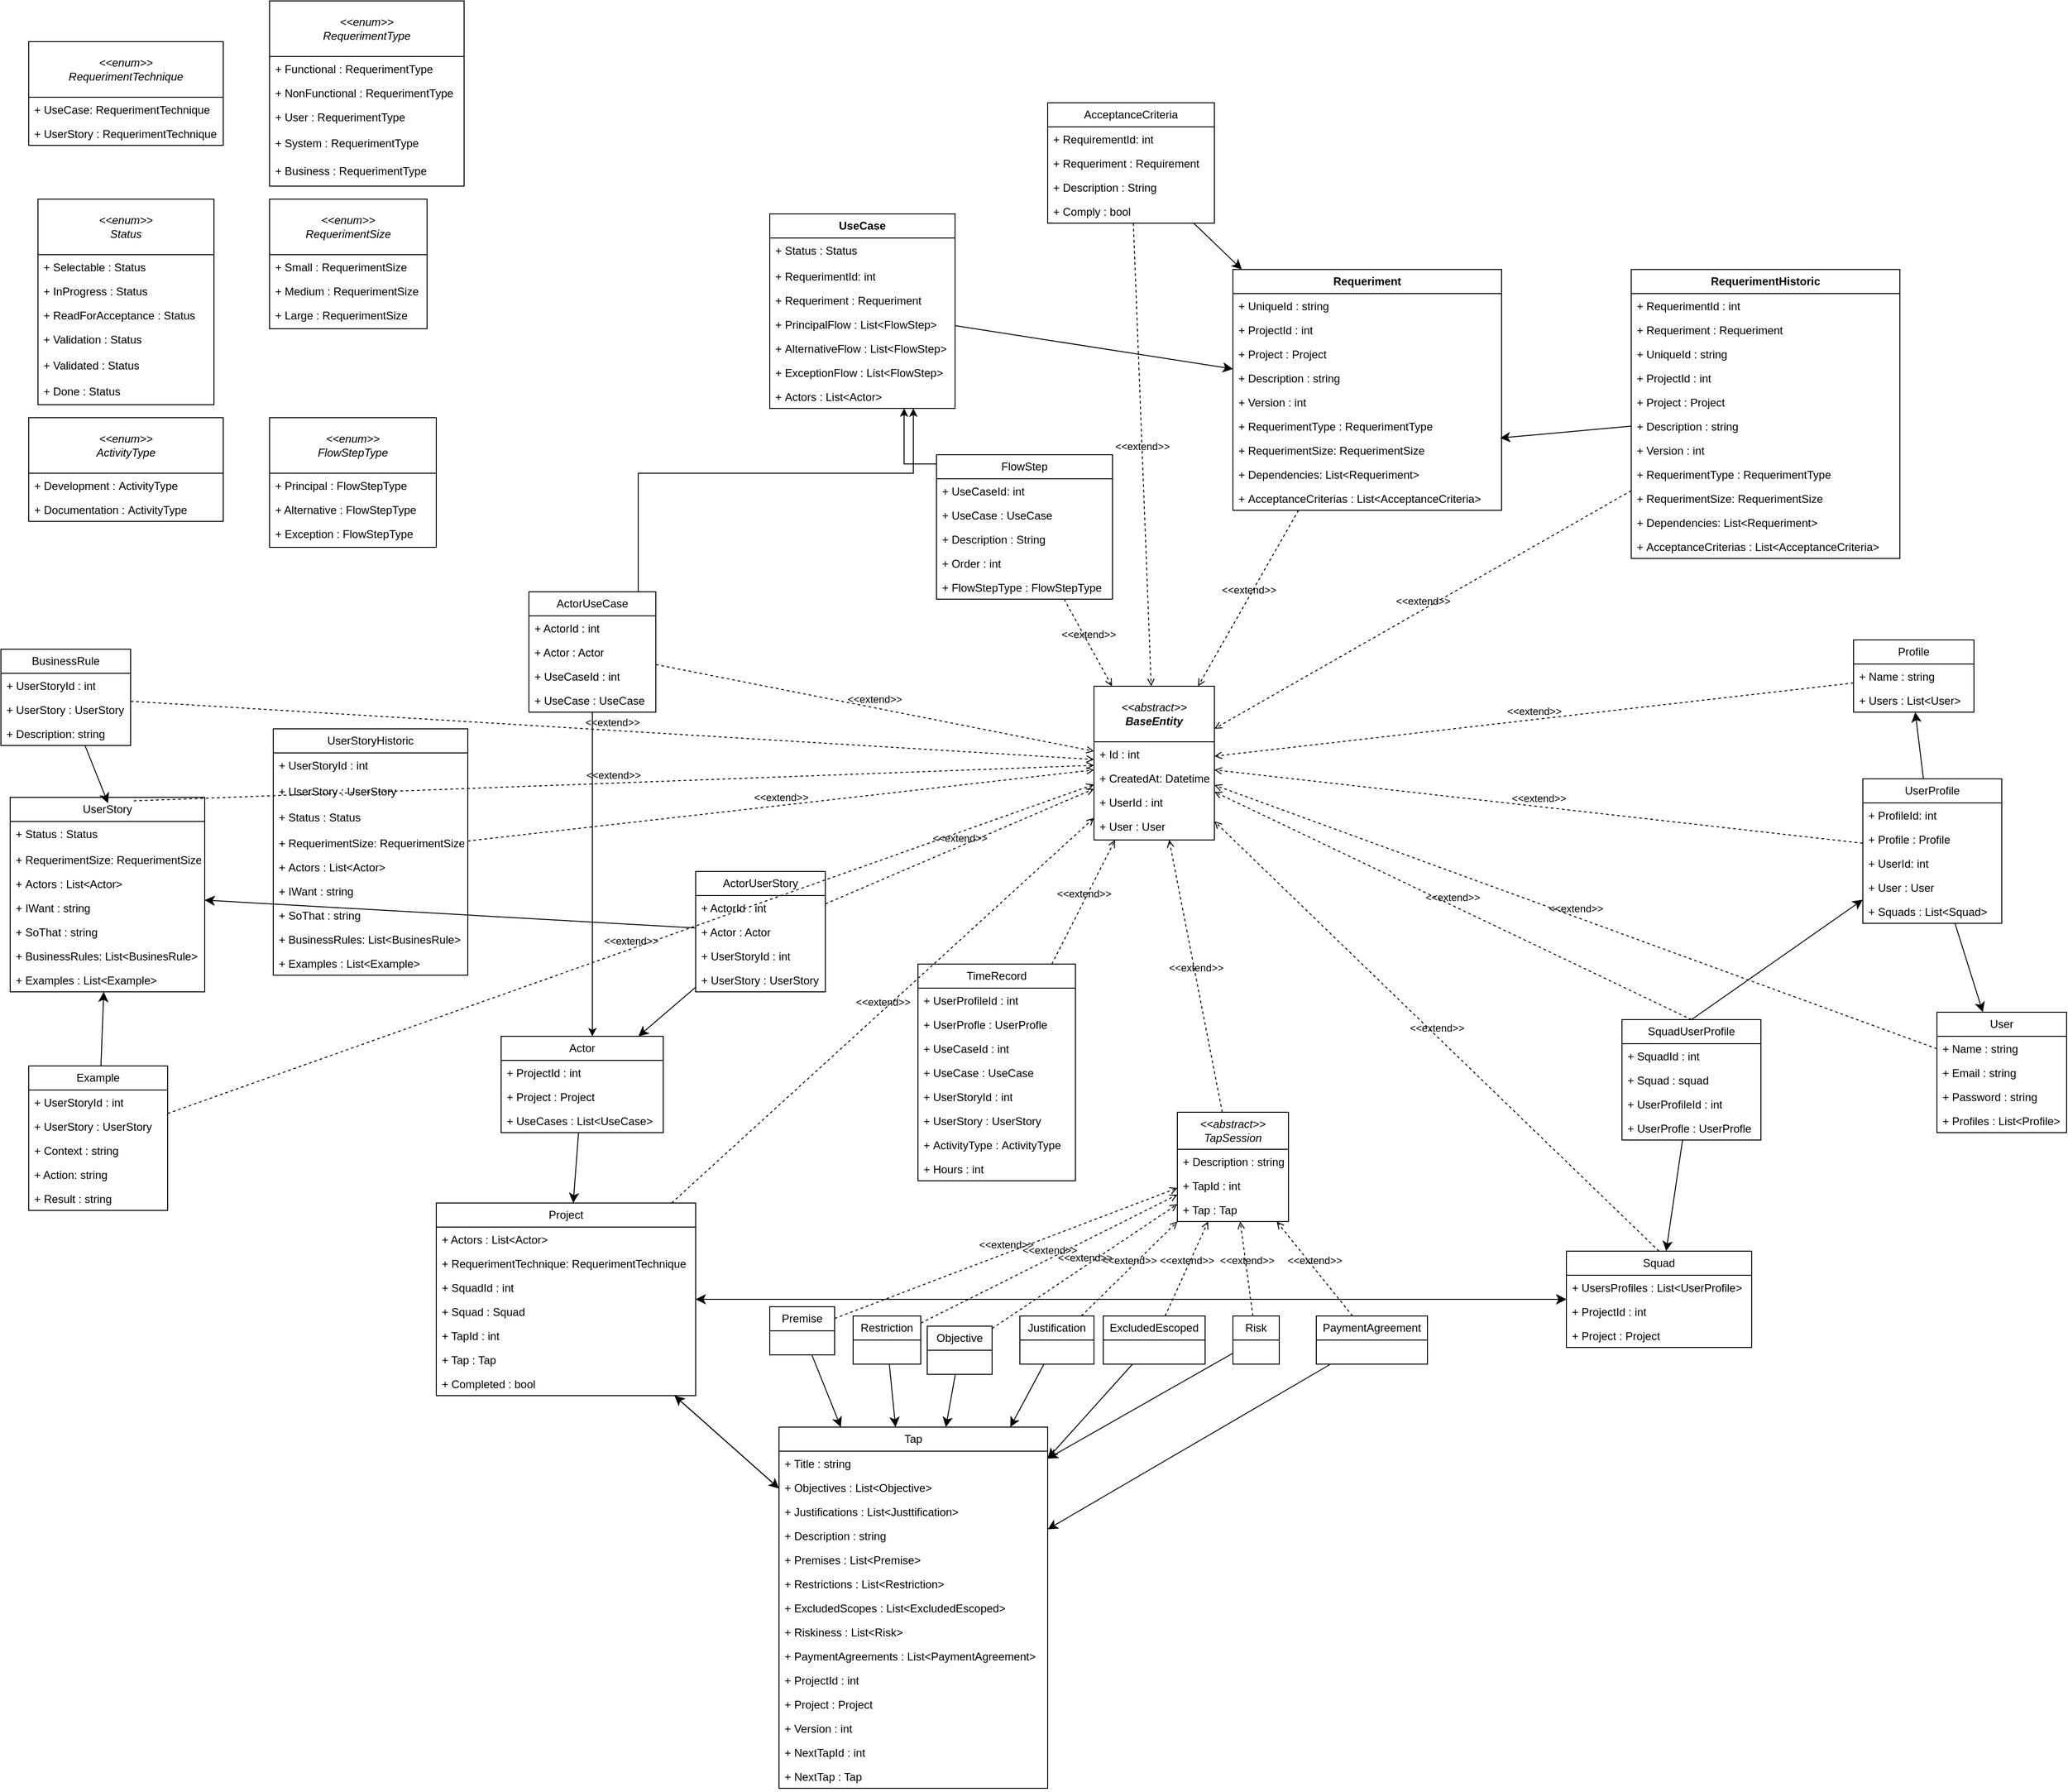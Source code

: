 <mxfile version="21.5.2" type="device">
  <diagram id="_9XKdv1moNGHcTuHZgoD" name="Página-1">
    <mxGraphModel dx="4012" dy="2222" grid="1" gridSize="10" guides="1" tooltips="1" connect="1" arrows="1" fold="1" page="1" pageScale="1" pageWidth="827" pageHeight="1169" math="0" shadow="0">
      <root>
        <mxCell id="WIyWlLk6GJQsqaUBKTNV-0" />
        <mxCell id="WIyWlLk6GJQsqaUBKTNV-1" parent="WIyWlLk6GJQsqaUBKTNV-0" />
        <mxCell id="h7aZMQtobSf5CXqZ6gPj-0" value="&lt;b&gt;Requeriment&lt;br&gt;&lt;/b&gt;" style="swimlane;fontStyle=0;childLayout=stackLayout;horizontal=1;startSize=26;fillColor=none;horizontalStack=0;resizeParent=1;resizeParentMax=0;resizeLast=0;collapsible=1;marginBottom=0;whiteSpace=wrap;html=1;" parent="WIyWlLk6GJQsqaUBKTNV-1" vertex="1">
          <mxGeometry x="-310" y="-380" width="290" height="260" as="geometry" />
        </mxCell>
        <mxCell id="fKW1H-V79QQSGM6zUqAy-14" value="+ UniqueId : string" style="text;strokeColor=none;fillColor=none;align=left;verticalAlign=top;spacingLeft=4;spacingRight=4;overflow=hidden;rotatable=0;points=[[0,0.5],[1,0.5]];portConstraint=eastwest;whiteSpace=wrap;html=1;" parent="h7aZMQtobSf5CXqZ6gPj-0" vertex="1">
          <mxGeometry y="26" width="290" height="26" as="geometry" />
        </mxCell>
        <mxCell id="fKW1H-V79QQSGM6zUqAy-15" value="+ ProjectId : int" style="text;strokeColor=none;fillColor=none;align=left;verticalAlign=top;spacingLeft=4;spacingRight=4;overflow=hidden;rotatable=0;points=[[0,0.5],[1,0.5]];portConstraint=eastwest;whiteSpace=wrap;html=1;" parent="h7aZMQtobSf5CXqZ6gPj-0" vertex="1">
          <mxGeometry y="52" width="290" height="26" as="geometry" />
        </mxCell>
        <mxCell id="fKW1H-V79QQSGM6zUqAy-16" value="+ Project : Project" style="text;strokeColor=none;fillColor=none;align=left;verticalAlign=top;spacingLeft=4;spacingRight=4;overflow=hidden;rotatable=0;points=[[0,0.5],[1,0.5]];portConstraint=eastwest;whiteSpace=wrap;html=1;" parent="h7aZMQtobSf5CXqZ6gPj-0" vertex="1">
          <mxGeometry y="78" width="290" height="26" as="geometry" />
        </mxCell>
        <mxCell id="h7aZMQtobSf5CXqZ6gPj-21" value="+ Description : string" style="text;strokeColor=none;fillColor=none;align=left;verticalAlign=top;spacingLeft=4;spacingRight=4;overflow=hidden;rotatable=0;points=[[0,0.5],[1,0.5]];portConstraint=eastwest;whiteSpace=wrap;html=1;" parent="h7aZMQtobSf5CXqZ6gPj-0" vertex="1">
          <mxGeometry y="104" width="290" height="26" as="geometry" />
        </mxCell>
        <mxCell id="yWvGyzYFaxFWym6e1L7f-3" value="+ Version : int" style="text;strokeColor=none;fillColor=none;align=left;verticalAlign=top;spacingLeft=4;spacingRight=4;overflow=hidden;rotatable=0;points=[[0,0.5],[1,0.5]];portConstraint=eastwest;whiteSpace=wrap;html=1;" parent="h7aZMQtobSf5CXqZ6gPj-0" vertex="1">
          <mxGeometry y="130" width="290" height="26" as="geometry" />
        </mxCell>
        <mxCell id="h7aZMQtobSf5CXqZ6gPj-22" value="+&amp;nbsp;RequerimentType&amp;nbsp;: RequerimentType&amp;nbsp;" style="text;strokeColor=none;fillColor=none;align=left;verticalAlign=top;spacingLeft=4;spacingRight=4;overflow=hidden;rotatable=0;points=[[0,0.5],[1,0.5]];portConstraint=eastwest;whiteSpace=wrap;html=1;" parent="h7aZMQtobSf5CXqZ6gPj-0" vertex="1">
          <mxGeometry y="156" width="290" height="26" as="geometry" />
        </mxCell>
        <mxCell id="h7aZMQtobSf5CXqZ6gPj-23" value="+&amp;nbsp;RequerimentSize:&amp;nbsp;RequerimentSize" style="text;strokeColor=none;fillColor=none;align=left;verticalAlign=top;spacingLeft=4;spacingRight=4;overflow=hidden;rotatable=0;points=[[0,0.5],[1,0.5]];portConstraint=eastwest;whiteSpace=wrap;html=1;" parent="h7aZMQtobSf5CXqZ6gPj-0" vertex="1">
          <mxGeometry y="182" width="290" height="26" as="geometry" />
        </mxCell>
        <mxCell id="h7aZMQtobSf5CXqZ6gPj-24" value="+&amp;nbsp;Dependencies: List&amp;lt;Requeriment&amp;gt;" style="text;strokeColor=none;fillColor=none;align=left;verticalAlign=top;spacingLeft=4;spacingRight=4;overflow=hidden;rotatable=0;points=[[0,0.5],[1,0.5]];portConstraint=eastwest;whiteSpace=wrap;html=1;" parent="h7aZMQtobSf5CXqZ6gPj-0" vertex="1">
          <mxGeometry y="208" width="290" height="26" as="geometry" />
        </mxCell>
        <mxCell id="PT9-wFFcLej-gUi9LnuU-13" value="+&amp;nbsp;AcceptanceCriterias&lt;span style=&quot;text-align: center;&quot;&gt;&amp;nbsp;&lt;/span&gt;: List&amp;lt;AcceptanceCriteria&amp;gt;" style="text;strokeColor=none;fillColor=none;align=left;verticalAlign=top;spacingLeft=4;spacingRight=4;overflow=hidden;rotatable=0;points=[[0,0.5],[1,0.5]];portConstraint=eastwest;whiteSpace=wrap;html=1;" parent="h7aZMQtobSf5CXqZ6gPj-0" vertex="1">
          <mxGeometry y="234" width="290" height="26" as="geometry" />
        </mxCell>
        <mxCell id="h7aZMQtobSf5CXqZ6gPj-8" value="&lt;i&gt;&amp;lt;&amp;lt;enum&amp;gt;&amp;gt;&lt;br&gt;RequerimentType&lt;/i&gt;" style="swimlane;fontStyle=0;childLayout=stackLayout;horizontal=1;startSize=60;fillColor=none;horizontalStack=0;resizeParent=1;resizeParentMax=0;resizeLast=0;collapsible=1;marginBottom=0;whiteSpace=wrap;html=1;" parent="WIyWlLk6GJQsqaUBKTNV-1" vertex="1">
          <mxGeometry x="-1350" y="-670" width="210" height="200" as="geometry" />
        </mxCell>
        <mxCell id="h7aZMQtobSf5CXqZ6gPj-9" value="+ Functional :&amp;nbsp;RequerimentType" style="text;strokeColor=none;fillColor=none;align=left;verticalAlign=top;spacingLeft=4;spacingRight=4;overflow=hidden;rotatable=0;points=[[0,0.5],[1,0.5]];portConstraint=eastwest;whiteSpace=wrap;html=1;" parent="h7aZMQtobSf5CXqZ6gPj-8" vertex="1">
          <mxGeometry y="60" width="210" height="26" as="geometry" />
        </mxCell>
        <mxCell id="h7aZMQtobSf5CXqZ6gPj-10" value="+ NonFunctional :&amp;nbsp;RequerimentType" style="text;strokeColor=none;fillColor=none;align=left;verticalAlign=top;spacingLeft=4;spacingRight=4;overflow=hidden;rotatable=0;points=[[0,0.5],[1,0.5]];portConstraint=eastwest;whiteSpace=wrap;html=1;" parent="h7aZMQtobSf5CXqZ6gPj-8" vertex="1">
          <mxGeometry y="86" width="210" height="26" as="geometry" />
        </mxCell>
        <mxCell id="h7aZMQtobSf5CXqZ6gPj-12" value="+ User : RequerimentType" style="text;strokeColor=none;fillColor=none;align=left;verticalAlign=top;spacingLeft=4;spacingRight=4;overflow=hidden;rotatable=0;points=[[0,0.5],[1,0.5]];portConstraint=eastwest;whiteSpace=wrap;html=1;" parent="h7aZMQtobSf5CXqZ6gPj-8" vertex="1">
          <mxGeometry y="112" width="210" height="28" as="geometry" />
        </mxCell>
        <mxCell id="h7aZMQtobSf5CXqZ6gPj-11" value="+ System : RequerimentType" style="text;strokeColor=none;fillColor=none;align=left;verticalAlign=top;spacingLeft=4;spacingRight=4;overflow=hidden;rotatable=0;points=[[0,0.5],[1,0.5]];portConstraint=eastwest;whiteSpace=wrap;html=1;" parent="h7aZMQtobSf5CXqZ6gPj-8" vertex="1">
          <mxGeometry y="140" width="210" height="30" as="geometry" />
        </mxCell>
        <mxCell id="h7aZMQtobSf5CXqZ6gPj-13" value="+ Business : RequerimentType" style="text;strokeColor=none;fillColor=none;align=left;verticalAlign=top;spacingLeft=4;spacingRight=4;overflow=hidden;rotatable=0;points=[[0,0.5],[1,0.5]];portConstraint=eastwest;whiteSpace=wrap;html=1;" parent="h7aZMQtobSf5CXqZ6gPj-8" vertex="1">
          <mxGeometry y="170" width="210" height="30" as="geometry" />
        </mxCell>
        <mxCell id="h7aZMQtobSf5CXqZ6gPj-14" value="&lt;i&gt;&amp;lt;&amp;lt;enum&amp;gt;&amp;gt;&lt;br&gt;RequerimentSize&lt;/i&gt;" style="swimlane;fontStyle=0;childLayout=stackLayout;horizontal=1;startSize=60;fillColor=none;horizontalStack=0;resizeParent=1;resizeParentMax=0;resizeLast=0;collapsible=1;marginBottom=0;whiteSpace=wrap;html=1;" parent="WIyWlLk6GJQsqaUBKTNV-1" vertex="1">
          <mxGeometry x="-1350" y="-456" width="170" height="140" as="geometry" />
        </mxCell>
        <mxCell id="h7aZMQtobSf5CXqZ6gPj-15" value="+ Small :&amp;nbsp;RequerimentSize" style="text;strokeColor=none;fillColor=none;align=left;verticalAlign=top;spacingLeft=4;spacingRight=4;overflow=hidden;rotatable=0;points=[[0,0.5],[1,0.5]];portConstraint=eastwest;whiteSpace=wrap;html=1;" parent="h7aZMQtobSf5CXqZ6gPj-14" vertex="1">
          <mxGeometry y="60" width="170" height="26" as="geometry" />
        </mxCell>
        <mxCell id="h7aZMQtobSf5CXqZ6gPj-16" value="+ Medium :&amp;nbsp;RequerimentSize" style="text;strokeColor=none;fillColor=none;align=left;verticalAlign=top;spacingLeft=4;spacingRight=4;overflow=hidden;rotatable=0;points=[[0,0.5],[1,0.5]];portConstraint=eastwest;whiteSpace=wrap;html=1;" parent="h7aZMQtobSf5CXqZ6gPj-14" vertex="1">
          <mxGeometry y="86" width="170" height="26" as="geometry" />
        </mxCell>
        <mxCell id="h7aZMQtobSf5CXqZ6gPj-17" value="+ Large :&amp;nbsp;RequerimentSize" style="text;strokeColor=none;fillColor=none;align=left;verticalAlign=top;spacingLeft=4;spacingRight=4;overflow=hidden;rotatable=0;points=[[0,0.5],[1,0.5]];portConstraint=eastwest;whiteSpace=wrap;html=1;" parent="h7aZMQtobSf5CXqZ6gPj-14" vertex="1">
          <mxGeometry y="112" width="170" height="28" as="geometry" />
        </mxCell>
        <mxCell id="h7aZMQtobSf5CXqZ6gPj-25" value="&lt;i&gt;&amp;lt;&amp;lt;abstract&amp;gt;&amp;gt;&lt;br&gt;&lt;b&gt;BaseEntity&lt;/b&gt;&lt;/i&gt;" style="swimlane;fontStyle=0;childLayout=stackLayout;horizontal=1;startSize=60;fillColor=none;horizontalStack=0;resizeParent=1;resizeParentMax=0;resizeLast=0;collapsible=1;marginBottom=0;whiteSpace=wrap;html=1;" parent="WIyWlLk6GJQsqaUBKTNV-1" vertex="1">
          <mxGeometry x="-460" y="70" width="130" height="166" as="geometry" />
        </mxCell>
        <mxCell id="h7aZMQtobSf5CXqZ6gPj-29" value="+ Id : int" style="text;strokeColor=none;fillColor=none;align=left;verticalAlign=top;spacingLeft=4;spacingRight=4;overflow=hidden;rotatable=0;points=[[0,0.5],[1,0.5]];portConstraint=eastwest;whiteSpace=wrap;html=1;" parent="h7aZMQtobSf5CXqZ6gPj-25" vertex="1">
          <mxGeometry y="60" width="130" height="26" as="geometry" />
        </mxCell>
        <mxCell id="h7aZMQtobSf5CXqZ6gPj-26" value="+ CreatedAt:&amp;nbsp;Datetime" style="text;strokeColor=none;fillColor=none;align=left;verticalAlign=top;spacingLeft=4;spacingRight=4;overflow=hidden;rotatable=0;points=[[0,0.5],[1,0.5]];portConstraint=eastwest;whiteSpace=wrap;html=1;" parent="h7aZMQtobSf5CXqZ6gPj-25" vertex="1">
          <mxGeometry y="86" width="130" height="26" as="geometry" />
        </mxCell>
        <mxCell id="h7aZMQtobSf5CXqZ6gPj-27" value="+ UserId :&amp;nbsp;int" style="text;strokeColor=none;fillColor=none;align=left;verticalAlign=top;spacingLeft=4;spacingRight=4;overflow=hidden;rotatable=0;points=[[0,0.5],[1,0.5]];portConstraint=eastwest;whiteSpace=wrap;html=1;" parent="h7aZMQtobSf5CXqZ6gPj-25" vertex="1">
          <mxGeometry y="112" width="130" height="26" as="geometry" />
        </mxCell>
        <mxCell id="h7aZMQtobSf5CXqZ6gPj-28" value="+ User :&amp;nbsp;User" style="text;strokeColor=none;fillColor=none;align=left;verticalAlign=top;spacingLeft=4;spacingRight=4;overflow=hidden;rotatable=0;points=[[0,0.5],[1,0.5]];portConstraint=eastwest;whiteSpace=wrap;html=1;" parent="h7aZMQtobSf5CXqZ6gPj-25" vertex="1">
          <mxGeometry y="138" width="130" height="28" as="geometry" />
        </mxCell>
        <mxCell id="h7aZMQtobSf5CXqZ6gPj-30" value="&lt;i&gt;&amp;lt;&amp;lt;enum&amp;gt;&amp;gt;&lt;br&gt;Status&lt;/i&gt;" style="swimlane;fontStyle=0;childLayout=stackLayout;horizontal=1;startSize=60;fillColor=none;horizontalStack=0;resizeParent=1;resizeParentMax=0;resizeLast=0;collapsible=1;marginBottom=0;whiteSpace=wrap;html=1;" parent="WIyWlLk6GJQsqaUBKTNV-1" vertex="1">
          <mxGeometry x="-1600" y="-456" width="190" height="222" as="geometry" />
        </mxCell>
        <mxCell id="h7aZMQtobSf5CXqZ6gPj-31" value="+ Selectable : Status" style="text;strokeColor=none;fillColor=none;align=left;verticalAlign=top;spacingLeft=4;spacingRight=4;overflow=hidden;rotatable=0;points=[[0,0.5],[1,0.5]];portConstraint=eastwest;whiteSpace=wrap;html=1;" parent="h7aZMQtobSf5CXqZ6gPj-30" vertex="1">
          <mxGeometry y="60" width="190" height="26" as="geometry" />
        </mxCell>
        <mxCell id="h7aZMQtobSf5CXqZ6gPj-35" value="+ InProgress : Status" style="text;strokeColor=none;fillColor=none;align=left;verticalAlign=top;spacingLeft=4;spacingRight=4;overflow=hidden;rotatable=0;points=[[0,0.5],[1,0.5]];portConstraint=eastwest;whiteSpace=wrap;html=1;" parent="h7aZMQtobSf5CXqZ6gPj-30" vertex="1">
          <mxGeometry y="86" width="190" height="26" as="geometry" />
        </mxCell>
        <mxCell id="h7aZMQtobSf5CXqZ6gPj-32" value="+ ReadForAcceptance : Status" style="text;strokeColor=none;fillColor=none;align=left;verticalAlign=top;spacingLeft=4;spacingRight=4;overflow=hidden;rotatable=0;points=[[0,0.5],[1,0.5]];portConstraint=eastwest;whiteSpace=wrap;html=1;" parent="h7aZMQtobSf5CXqZ6gPj-30" vertex="1">
          <mxGeometry y="112" width="190" height="26" as="geometry" />
        </mxCell>
        <mxCell id="h7aZMQtobSf5CXqZ6gPj-33" value="+ Validation : Status" style="text;strokeColor=none;fillColor=none;align=left;verticalAlign=top;spacingLeft=4;spacingRight=4;overflow=hidden;rotatable=0;points=[[0,0.5],[1,0.5]];portConstraint=eastwest;whiteSpace=wrap;html=1;" parent="h7aZMQtobSf5CXqZ6gPj-30" vertex="1">
          <mxGeometry y="138" width="190" height="28" as="geometry" />
        </mxCell>
        <mxCell id="h7aZMQtobSf5CXqZ6gPj-36" value="+ Validated : Status" style="text;strokeColor=none;fillColor=none;align=left;verticalAlign=top;spacingLeft=4;spacingRight=4;overflow=hidden;rotatable=0;points=[[0,0.5],[1,0.5]];portConstraint=eastwest;whiteSpace=wrap;html=1;" parent="h7aZMQtobSf5CXqZ6gPj-30" vertex="1">
          <mxGeometry y="166" width="190" height="28" as="geometry" />
        </mxCell>
        <mxCell id="h7aZMQtobSf5CXqZ6gPj-34" value="+ Done : Status" style="text;strokeColor=none;fillColor=none;align=left;verticalAlign=top;spacingLeft=4;spacingRight=4;overflow=hidden;rotatable=0;points=[[0,0.5],[1,0.5]];portConstraint=eastwest;whiteSpace=wrap;html=1;" parent="h7aZMQtobSf5CXqZ6gPj-30" vertex="1">
          <mxGeometry y="194" width="190" height="28" as="geometry" />
        </mxCell>
        <mxCell id="PT9-wFFcLej-gUi9LnuU-1" value="&amp;lt;&amp;lt;extend&amp;gt;&amp;gt;" style="html=1;verticalAlign=bottom;labelBackgroundColor=none;endArrow=open;endFill=0;dashed=1;rounded=0;" parent="WIyWlLk6GJQsqaUBKTNV-1" source="h7aZMQtobSf5CXqZ6gPj-0" target="h7aZMQtobSf5CXqZ6gPj-25" edge="1">
          <mxGeometry width="160" relative="1" as="geometry">
            <mxPoint x="450" y="700" as="sourcePoint" />
            <mxPoint x="610" y="700" as="targetPoint" />
          </mxGeometry>
        </mxCell>
        <mxCell id="PT9-wFFcLej-gUi9LnuU-7" value="AcceptanceCriteria" style="swimlane;fontStyle=0;childLayout=stackLayout;horizontal=1;startSize=26;fillColor=none;horizontalStack=0;resizeParent=1;resizeParentMax=0;resizeLast=0;collapsible=1;marginBottom=0;whiteSpace=wrap;html=1;" parent="WIyWlLk6GJQsqaUBKTNV-1" vertex="1">
          <mxGeometry x="-510" y="-560" width="180" height="130" as="geometry" />
        </mxCell>
        <mxCell id="PT9-wFFcLej-gUi9LnuU-8" value="+ RequirementId: int" style="text;strokeColor=none;fillColor=none;align=left;verticalAlign=top;spacingLeft=4;spacingRight=4;overflow=hidden;rotatable=0;points=[[0,0.5],[1,0.5]];portConstraint=eastwest;whiteSpace=wrap;html=1;" parent="PT9-wFFcLej-gUi9LnuU-7" vertex="1">
          <mxGeometry y="26" width="180" height="26" as="geometry" />
        </mxCell>
        <mxCell id="PT9-wFFcLej-gUi9LnuU-9" value="+ Requeriment : Requirement" style="text;strokeColor=none;fillColor=none;align=left;verticalAlign=top;spacingLeft=4;spacingRight=4;overflow=hidden;rotatable=0;points=[[0,0.5],[1,0.5]];portConstraint=eastwest;whiteSpace=wrap;html=1;" parent="PT9-wFFcLej-gUi9LnuU-7" vertex="1">
          <mxGeometry y="52" width="180" height="26" as="geometry" />
        </mxCell>
        <mxCell id="PT9-wFFcLej-gUi9LnuU-10" value="+ Description : String" style="text;strokeColor=none;fillColor=none;align=left;verticalAlign=top;spacingLeft=4;spacingRight=4;overflow=hidden;rotatable=0;points=[[0,0.5],[1,0.5]];portConstraint=eastwest;whiteSpace=wrap;html=1;" parent="PT9-wFFcLej-gUi9LnuU-7" vertex="1">
          <mxGeometry y="78" width="180" height="26" as="geometry" />
        </mxCell>
        <mxCell id="PT9-wFFcLej-gUi9LnuU-14" value="+ Comply : bool" style="text;strokeColor=none;fillColor=none;align=left;verticalAlign=top;spacingLeft=4;spacingRight=4;overflow=hidden;rotatable=0;points=[[0,0.5],[1,0.5]];portConstraint=eastwest;whiteSpace=wrap;html=1;" parent="PT9-wFFcLej-gUi9LnuU-7" vertex="1">
          <mxGeometry y="104" width="180" height="26" as="geometry" />
        </mxCell>
        <mxCell id="PT9-wFFcLej-gUi9LnuU-11" value="&amp;lt;&amp;lt;extend&amp;gt;&amp;gt;" style="html=1;verticalAlign=bottom;labelBackgroundColor=none;endArrow=open;endFill=0;dashed=1;rounded=0;" parent="WIyWlLk6GJQsqaUBKTNV-1" source="PT9-wFFcLej-gUi9LnuU-7" target="h7aZMQtobSf5CXqZ6gPj-25" edge="1">
          <mxGeometry x="0.001" width="160" relative="1" as="geometry">
            <mxPoint x="90" y="272" as="sourcePoint" />
            <mxPoint x="-166" y="470" as="targetPoint" />
            <mxPoint as="offset" />
          </mxGeometry>
        </mxCell>
        <mxCell id="PT9-wFFcLej-gUi9LnuU-21" style="edgeStyle=orthogonalEdgeStyle;rounded=0;orthogonalLoop=1;jettySize=auto;html=1;" parent="WIyWlLk6GJQsqaUBKTNV-1" source="PT9-wFFcLej-gUi9LnuU-15" target="fKW1H-V79QQSGM6zUqAy-13" edge="1">
          <mxGeometry relative="1" as="geometry">
            <Array as="points">
              <mxPoint x="-665" y="-170" />
            </Array>
          </mxGeometry>
        </mxCell>
        <mxCell id="PT9-wFFcLej-gUi9LnuU-15" value="FlowStep" style="swimlane;fontStyle=0;childLayout=stackLayout;horizontal=1;startSize=26;fillColor=none;horizontalStack=0;resizeParent=1;resizeParentMax=0;resizeLast=0;collapsible=1;marginBottom=0;whiteSpace=wrap;html=1;" parent="WIyWlLk6GJQsqaUBKTNV-1" vertex="1">
          <mxGeometry x="-630" y="-180" width="190" height="156" as="geometry" />
        </mxCell>
        <mxCell id="PT9-wFFcLej-gUi9LnuU-16" value="+ UseCaseId: int" style="text;strokeColor=none;fillColor=none;align=left;verticalAlign=top;spacingLeft=4;spacingRight=4;overflow=hidden;rotatable=0;points=[[0,0.5],[1,0.5]];portConstraint=eastwest;whiteSpace=wrap;html=1;" parent="PT9-wFFcLej-gUi9LnuU-15" vertex="1">
          <mxGeometry y="26" width="190" height="26" as="geometry" />
        </mxCell>
        <mxCell id="PT9-wFFcLej-gUi9LnuU-17" value="+ UseCase : UseCase" style="text;strokeColor=none;fillColor=none;align=left;verticalAlign=top;spacingLeft=4;spacingRight=4;overflow=hidden;rotatable=0;points=[[0,0.5],[1,0.5]];portConstraint=eastwest;whiteSpace=wrap;html=1;" parent="PT9-wFFcLej-gUi9LnuU-15" vertex="1">
          <mxGeometry y="52" width="190" height="26" as="geometry" />
        </mxCell>
        <mxCell id="PT9-wFFcLej-gUi9LnuU-18" value="+ Description : String" style="text;strokeColor=none;fillColor=none;align=left;verticalAlign=top;spacingLeft=4;spacingRight=4;overflow=hidden;rotatable=0;points=[[0,0.5],[1,0.5]];portConstraint=eastwest;whiteSpace=wrap;html=1;" parent="PT9-wFFcLej-gUi9LnuU-15" vertex="1">
          <mxGeometry y="78" width="190" height="26" as="geometry" />
        </mxCell>
        <mxCell id="PT9-wFFcLej-gUi9LnuU-19" value="+ Order : int" style="text;strokeColor=none;fillColor=none;align=left;verticalAlign=top;spacingLeft=4;spacingRight=4;overflow=hidden;rotatable=0;points=[[0,0.5],[1,0.5]];portConstraint=eastwest;whiteSpace=wrap;html=1;" parent="PT9-wFFcLej-gUi9LnuU-15" vertex="1">
          <mxGeometry y="104" width="190" height="26" as="geometry" />
        </mxCell>
        <mxCell id="fKW1H-V79QQSGM6zUqAy-33" value="+ FlowStepType : FlowStepType" style="text;strokeColor=none;fillColor=none;align=left;verticalAlign=top;spacingLeft=4;spacingRight=4;overflow=hidden;rotatable=0;points=[[0,0.5],[1,0.5]];portConstraint=eastwest;whiteSpace=wrap;html=1;" parent="PT9-wFFcLej-gUi9LnuU-15" vertex="1">
          <mxGeometry y="130" width="190" height="26" as="geometry" />
        </mxCell>
        <mxCell id="PT9-wFFcLej-gUi9LnuU-20" value="&amp;lt;&amp;lt;extend&amp;gt;&amp;gt;" style="html=1;verticalAlign=bottom;labelBackgroundColor=none;endArrow=open;endFill=0;dashed=1;rounded=0;" parent="WIyWlLk6GJQsqaUBKTNV-1" source="PT9-wFFcLej-gUi9LnuU-15" target="h7aZMQtobSf5CXqZ6gPj-25" edge="1">
          <mxGeometry width="160" relative="1" as="geometry">
            <mxPoint x="424" y="564" as="sourcePoint" />
            <mxPoint x="-143" y="555" as="targetPoint" />
          </mxGeometry>
        </mxCell>
        <mxCell id="PT9-wFFcLej-gUi9LnuU-222" value="Project" style="swimlane;fontStyle=0;childLayout=stackLayout;horizontal=1;startSize=26;fillColor=none;horizontalStack=0;resizeParent=1;resizeParentMax=0;resizeLast=0;collapsible=1;marginBottom=0;whiteSpace=wrap;html=1;" parent="WIyWlLk6GJQsqaUBKTNV-1" vertex="1">
          <mxGeometry x="-1170" y="628" width="280" height="208" as="geometry" />
        </mxCell>
        <mxCell id="fKW1H-V79QQSGM6zUqAy-48" value="+ Actors : List&amp;lt;Actor&amp;gt;" style="text;strokeColor=none;fillColor=none;align=left;verticalAlign=top;spacingLeft=4;spacingRight=4;overflow=hidden;rotatable=0;points=[[0,0.5],[1,0.5]];portConstraint=eastwest;whiteSpace=wrap;html=1;" parent="PT9-wFFcLej-gUi9LnuU-222" vertex="1">
          <mxGeometry y="26" width="280" height="26" as="geometry" />
        </mxCell>
        <mxCell id="fKW1H-V79QQSGM6zUqAy-51" value="+ RequerimentTechnique: RequerimentTechnique" style="text;strokeColor=none;fillColor=none;align=left;verticalAlign=top;spacingLeft=4;spacingRight=4;overflow=hidden;rotatable=0;points=[[0,0.5],[1,0.5]];portConstraint=eastwest;whiteSpace=wrap;html=1;" parent="PT9-wFFcLej-gUi9LnuU-222" vertex="1">
          <mxGeometry y="52" width="280" height="26" as="geometry" />
        </mxCell>
        <mxCell id="fKW1H-V79QQSGM6zUqAy-56" value="+ SquadId : int" style="text;strokeColor=none;fillColor=none;align=left;verticalAlign=top;spacingLeft=4;spacingRight=4;overflow=hidden;rotatable=0;points=[[0,0.5],[1,0.5]];portConstraint=eastwest;whiteSpace=wrap;html=1;" parent="PT9-wFFcLej-gUi9LnuU-222" vertex="1">
          <mxGeometry y="78" width="280" height="26" as="geometry" />
        </mxCell>
        <mxCell id="fKW1H-V79QQSGM6zUqAy-49" value="+ Squad : Squad" style="text;strokeColor=none;fillColor=none;align=left;verticalAlign=top;spacingLeft=4;spacingRight=4;overflow=hidden;rotatable=0;points=[[0,0.5],[1,0.5]];portConstraint=eastwest;whiteSpace=wrap;html=1;" parent="PT9-wFFcLej-gUi9LnuU-222" vertex="1">
          <mxGeometry y="104" width="280" height="26" as="geometry" />
        </mxCell>
        <mxCell id="yWvGyzYFaxFWym6e1L7f-16" value="+ TapId : int" style="text;strokeColor=none;fillColor=none;align=left;verticalAlign=top;spacingLeft=4;spacingRight=4;overflow=hidden;rotatable=0;points=[[0,0.5],[1,0.5]];portConstraint=eastwest;whiteSpace=wrap;html=1;" parent="PT9-wFFcLej-gUi9LnuU-222" vertex="1">
          <mxGeometry y="130" width="280" height="26" as="geometry" />
        </mxCell>
        <mxCell id="yWvGyzYFaxFWym6e1L7f-17" value="+ Tap : Tap" style="text;strokeColor=none;fillColor=none;align=left;verticalAlign=top;spacingLeft=4;spacingRight=4;overflow=hidden;rotatable=0;points=[[0,0.5],[1,0.5]];portConstraint=eastwest;whiteSpace=wrap;html=1;" parent="PT9-wFFcLej-gUi9LnuU-222" vertex="1">
          <mxGeometry y="156" width="280" height="26" as="geometry" />
        </mxCell>
        <mxCell id="XaZ_H17SfdIhlthBIRyB-63" value="+ Completed : bool" style="text;strokeColor=none;fillColor=none;align=left;verticalAlign=top;spacingLeft=4;spacingRight=4;overflow=hidden;rotatable=0;points=[[0,0.5],[1,0.5]];portConstraint=eastwest;whiteSpace=wrap;html=1;" parent="PT9-wFFcLej-gUi9LnuU-222" vertex="1">
          <mxGeometry y="182" width="280" height="26" as="geometry" />
        </mxCell>
        <mxCell id="PT9-wFFcLej-gUi9LnuU-227" value="&amp;lt;&amp;lt;extend&amp;gt;&amp;gt;" style="html=1;verticalAlign=bottom;labelBackgroundColor=none;endArrow=open;endFill=0;dashed=1;rounded=0;" parent="WIyWlLk6GJQsqaUBKTNV-1" source="PT9-wFFcLej-gUi9LnuU-222" target="h7aZMQtobSf5CXqZ6gPj-25" edge="1">
          <mxGeometry width="160" relative="1" as="geometry">
            <mxPoint x="120" y="595" as="sourcePoint" />
            <mxPoint x="-180" y="426" as="targetPoint" />
          </mxGeometry>
        </mxCell>
        <mxCell id="PT9-wFFcLej-gUi9LnuU-228" value="Squad" style="swimlane;fontStyle=0;childLayout=stackLayout;horizontal=1;startSize=26;fillColor=none;horizontalStack=0;resizeParent=1;resizeParentMax=0;resizeLast=0;collapsible=1;marginBottom=0;whiteSpace=wrap;html=1;" parent="WIyWlLk6GJQsqaUBKTNV-1" vertex="1">
          <mxGeometry x="50" y="680" width="200" height="104" as="geometry" />
        </mxCell>
        <mxCell id="fKW1H-V79QQSGM6zUqAy-2" value="+ UsersProfiles : List&amp;lt;UserProfile&amp;gt;" style="text;strokeColor=none;fillColor=none;align=left;verticalAlign=top;spacingLeft=4;spacingRight=4;overflow=hidden;rotatable=0;points=[[0,0.5],[1,0.5]];portConstraint=eastwest;whiteSpace=wrap;html=1;" parent="PT9-wFFcLej-gUi9LnuU-228" vertex="1">
          <mxGeometry y="26" width="200" height="26" as="geometry" />
        </mxCell>
        <mxCell id="fKW1H-V79QQSGM6zUqAy-5" value="+ ProjectId : int&lt;br&gt;" style="text;strokeColor=none;fillColor=none;align=left;verticalAlign=top;spacingLeft=4;spacingRight=4;overflow=hidden;rotatable=0;points=[[0,0.5],[1,0.5]];portConstraint=eastwest;whiteSpace=wrap;html=1;" parent="PT9-wFFcLej-gUi9LnuU-228" vertex="1">
          <mxGeometry y="52" width="200" height="26" as="geometry" />
        </mxCell>
        <mxCell id="fKW1H-V79QQSGM6zUqAy-6" value="+ Project : Project" style="text;strokeColor=none;fillColor=none;align=left;verticalAlign=top;spacingLeft=4;spacingRight=4;overflow=hidden;rotatable=0;points=[[0,0.5],[1,0.5]];portConstraint=eastwest;whiteSpace=wrap;html=1;" parent="PT9-wFFcLej-gUi9LnuU-228" vertex="1">
          <mxGeometry y="78" width="200" height="26" as="geometry" />
        </mxCell>
        <mxCell id="fKW1H-V79QQSGM6zUqAy-46" style="edgeStyle=none;curved=1;rounded=0;orthogonalLoop=1;jettySize=auto;html=1;exitX=0.5;exitY=0;exitDx=0;exitDy=0;fontSize=12;startSize=8;endSize=8;" parent="WIyWlLk6GJQsqaUBKTNV-1" source="PT9-wFFcLej-gUi9LnuU-230" target="UdKW8wSbrnpywTWwKXPc-9" edge="1">
          <mxGeometry relative="1" as="geometry" />
        </mxCell>
        <mxCell id="fKW1H-V79QQSGM6zUqAy-47" style="edgeStyle=none;curved=1;rounded=0;orthogonalLoop=1;jettySize=auto;html=1;fontSize=12;startSize=8;endSize=8;" parent="WIyWlLk6GJQsqaUBKTNV-1" source="PT9-wFFcLej-gUi9LnuU-230" target="PT9-wFFcLej-gUi9LnuU-228" edge="1">
          <mxGeometry relative="1" as="geometry" />
        </mxCell>
        <mxCell id="PT9-wFFcLej-gUi9LnuU-230" value="SquadUserProfile" style="swimlane;fontStyle=0;childLayout=stackLayout;horizontal=1;startSize=26;fillColor=none;horizontalStack=0;resizeParent=1;resizeParentMax=0;resizeLast=0;collapsible=1;marginBottom=0;whiteSpace=wrap;html=1;" parent="WIyWlLk6GJQsqaUBKTNV-1" vertex="1">
          <mxGeometry x="110" y="430" width="150" height="130" as="geometry" />
        </mxCell>
        <mxCell id="fKW1H-V79QQSGM6zUqAy-39" value="+ SquadId : int" style="text;strokeColor=none;fillColor=none;align=left;verticalAlign=top;spacingLeft=4;spacingRight=4;overflow=hidden;rotatable=0;points=[[0,0.5],[1,0.5]];portConstraint=eastwest;whiteSpace=wrap;html=1;" parent="PT9-wFFcLej-gUi9LnuU-230" vertex="1">
          <mxGeometry y="26" width="150" height="26" as="geometry" />
        </mxCell>
        <mxCell id="fKW1H-V79QQSGM6zUqAy-40" value="+ Squad : squad" style="text;strokeColor=none;fillColor=none;align=left;verticalAlign=top;spacingLeft=4;spacingRight=4;overflow=hidden;rotatable=0;points=[[0,0.5],[1,0.5]];portConstraint=eastwest;whiteSpace=wrap;html=1;" parent="PT9-wFFcLej-gUi9LnuU-230" vertex="1">
          <mxGeometry y="52" width="150" height="26" as="geometry" />
        </mxCell>
        <mxCell id="fKW1H-V79QQSGM6zUqAy-41" value="+ UserProfileId : int" style="text;strokeColor=none;fillColor=none;align=left;verticalAlign=top;spacingLeft=4;spacingRight=4;overflow=hidden;rotatable=0;points=[[0,0.5],[1,0.5]];portConstraint=eastwest;whiteSpace=wrap;html=1;" parent="PT9-wFFcLej-gUi9LnuU-230" vertex="1">
          <mxGeometry y="78" width="150" height="26" as="geometry" />
        </mxCell>
        <mxCell id="fKW1H-V79QQSGM6zUqAy-42" value="+ UserProfle : UserProfle" style="text;strokeColor=none;fillColor=none;align=left;verticalAlign=top;spacingLeft=4;spacingRight=4;overflow=hidden;rotatable=0;points=[[0,0.5],[1,0.5]];portConstraint=eastwest;whiteSpace=wrap;html=1;" parent="PT9-wFFcLej-gUi9LnuU-230" vertex="1">
          <mxGeometry y="104" width="150" height="26" as="geometry" />
        </mxCell>
        <mxCell id="PT9-wFFcLej-gUi9LnuU-231" value="UserStoryHistoric" style="swimlane;fontStyle=0;childLayout=stackLayout;horizontal=1;startSize=26;fillColor=none;horizontalStack=0;resizeParent=1;resizeParentMax=0;resizeLast=0;collapsible=1;marginBottom=0;whiteSpace=wrap;html=1;" parent="WIyWlLk6GJQsqaUBKTNV-1" vertex="1">
          <mxGeometry x="-1346" y="116" width="210" height="266" as="geometry" />
        </mxCell>
        <mxCell id="XaZ_H17SfdIhlthBIRyB-100" value="+ UserStoryId : int" style="text;strokeColor=none;fillColor=none;align=left;verticalAlign=top;spacingLeft=4;spacingRight=4;overflow=hidden;rotatable=0;points=[[0,0.5],[1,0.5]];portConstraint=eastwest;whiteSpace=wrap;html=1;" parent="PT9-wFFcLej-gUi9LnuU-231" vertex="1">
          <mxGeometry y="26" width="210" height="28" as="geometry" />
        </mxCell>
        <mxCell id="XaZ_H17SfdIhlthBIRyB-101" value="+ UserStory : UserStory" style="text;strokeColor=none;fillColor=none;align=left;verticalAlign=top;spacingLeft=4;spacingRight=4;overflow=hidden;rotatable=0;points=[[0,0.5],[1,0.5]];portConstraint=eastwest;whiteSpace=wrap;html=1;" parent="PT9-wFFcLej-gUi9LnuU-231" vertex="1">
          <mxGeometry y="54" width="210" height="28" as="geometry" />
        </mxCell>
        <mxCell id="XaZ_H17SfdIhlthBIRyB-50" value="+ Status : Status" style="text;strokeColor=none;fillColor=none;align=left;verticalAlign=top;spacingLeft=4;spacingRight=4;overflow=hidden;rotatable=0;points=[[0,0.5],[1,0.5]];portConstraint=eastwest;whiteSpace=wrap;html=1;" parent="PT9-wFFcLej-gUi9LnuU-231" vertex="1">
          <mxGeometry y="82" width="210" height="28" as="geometry" />
        </mxCell>
        <mxCell id="XaZ_H17SfdIhlthBIRyB-24" value="+&amp;nbsp;RequerimentSize:&amp;nbsp;RequerimentSize" style="text;strokeColor=none;fillColor=none;align=left;verticalAlign=top;spacingLeft=4;spacingRight=4;overflow=hidden;rotatable=0;points=[[0,0.5],[1,0.5]];portConstraint=eastwest;whiteSpace=wrap;html=1;" parent="PT9-wFFcLej-gUi9LnuU-231" vertex="1">
          <mxGeometry y="110" width="210" height="26" as="geometry" />
        </mxCell>
        <mxCell id="XaZ_H17SfdIhlthBIRyB-34" value="+&amp;nbsp;Actors&lt;span style=&quot;text-align: center;&quot;&gt;&amp;nbsp;&lt;/span&gt;: List&amp;lt;Actor&amp;gt;" style="text;strokeColor=none;fillColor=none;align=left;verticalAlign=top;spacingLeft=4;spacingRight=4;overflow=hidden;rotatable=0;points=[[0,0.5],[1,0.5]];portConstraint=eastwest;whiteSpace=wrap;html=1;" parent="PT9-wFFcLej-gUi9LnuU-231" vertex="1">
          <mxGeometry y="136" width="210" height="26" as="geometry" />
        </mxCell>
        <mxCell id="XaZ_H17SfdIhlthBIRyB-3" value="+ IWant : string" style="text;strokeColor=none;fillColor=none;align=left;verticalAlign=top;spacingLeft=4;spacingRight=4;overflow=hidden;rotatable=0;points=[[0,0.5],[1,0.5]];portConstraint=eastwest;whiteSpace=wrap;html=1;" parent="PT9-wFFcLej-gUi9LnuU-231" vertex="1">
          <mxGeometry y="162" width="210" height="26" as="geometry" />
        </mxCell>
        <mxCell id="XaZ_H17SfdIhlthBIRyB-4" value="+ SoThat : string" style="text;strokeColor=none;fillColor=none;align=left;verticalAlign=top;spacingLeft=4;spacingRight=4;overflow=hidden;rotatable=0;points=[[0,0.5],[1,0.5]];portConstraint=eastwest;whiteSpace=wrap;html=1;" parent="PT9-wFFcLej-gUi9LnuU-231" vertex="1">
          <mxGeometry y="188" width="210" height="26" as="geometry" />
        </mxCell>
        <mxCell id="XaZ_H17SfdIhlthBIRyB-5" value="+ BusinessRules: List&amp;lt;BusinesRule&amp;gt;" style="text;strokeColor=none;fillColor=none;align=left;verticalAlign=top;spacingLeft=4;spacingRight=4;overflow=hidden;rotatable=0;points=[[0,0.5],[1,0.5]];portConstraint=eastwest;whiteSpace=wrap;html=1;" parent="PT9-wFFcLej-gUi9LnuU-231" vertex="1">
          <mxGeometry y="214" width="210" height="26" as="geometry" />
        </mxCell>
        <mxCell id="XaZ_H17SfdIhlthBIRyB-6" value="+ Examples : List&amp;lt;Example&amp;gt;" style="text;strokeColor=none;fillColor=none;align=left;verticalAlign=top;spacingLeft=4;spacingRight=4;overflow=hidden;rotatable=0;points=[[0,0.5],[1,0.5]];portConstraint=eastwest;whiteSpace=wrap;html=1;" parent="PT9-wFFcLej-gUi9LnuU-231" vertex="1">
          <mxGeometry y="240" width="210" height="26" as="geometry" />
        </mxCell>
        <mxCell id="PT9-wFFcLej-gUi9LnuU-232" value="Profile" style="swimlane;fontStyle=0;childLayout=stackLayout;horizontal=1;startSize=26;fillColor=none;horizontalStack=0;resizeParent=1;resizeParentMax=0;resizeLast=0;collapsible=1;marginBottom=0;whiteSpace=wrap;html=1;" parent="WIyWlLk6GJQsqaUBKTNV-1" vertex="1">
          <mxGeometry x="360" y="20" width="130" height="78" as="geometry" />
        </mxCell>
        <mxCell id="UdKW8wSbrnpywTWwKXPc-6" value="+ Name : string" style="text;strokeColor=none;fillColor=none;align=left;verticalAlign=top;spacingLeft=4;spacingRight=4;overflow=hidden;rotatable=0;points=[[0,0.5],[1,0.5]];portConstraint=eastwest;whiteSpace=wrap;html=1;" parent="PT9-wFFcLej-gUi9LnuU-232" vertex="1">
          <mxGeometry y="26" width="130" height="26" as="geometry" />
        </mxCell>
        <mxCell id="UdKW8wSbrnpywTWwKXPc-7" value="+ Users : List&amp;lt;User&amp;gt;" style="text;strokeColor=none;fillColor=none;align=left;verticalAlign=top;spacingLeft=4;spacingRight=4;overflow=hidden;rotatable=0;points=[[0,0.5],[1,0.5]];portConstraint=eastwest;whiteSpace=wrap;html=1;" parent="PT9-wFFcLej-gUi9LnuU-232" vertex="1">
          <mxGeometry y="52" width="130" height="26" as="geometry" />
        </mxCell>
        <mxCell id="UdKW8wSbrnpywTWwKXPc-0" value="&amp;lt;&amp;lt;extend&amp;gt;&amp;gt;" style="html=1;verticalAlign=bottom;labelBackgroundColor=none;endArrow=open;endFill=0;dashed=1;rounded=0;" parent="WIyWlLk6GJQsqaUBKTNV-1" source="PT9-wFFcLej-gUi9LnuU-229" target="h7aZMQtobSf5CXqZ6gPj-25" edge="1">
          <mxGeometry width="160" relative="1" as="geometry">
            <mxPoint x="121" y="830" as="sourcePoint" />
            <mxPoint x="-235" y="436" as="targetPoint" />
          </mxGeometry>
        </mxCell>
        <mxCell id="UdKW8wSbrnpywTWwKXPc-5" value="&amp;lt;&amp;lt;extend&amp;gt;&amp;gt;" style="html=1;verticalAlign=bottom;labelBackgroundColor=none;endArrow=open;endFill=0;dashed=1;rounded=0;" parent="WIyWlLk6GJQsqaUBKTNV-1" source="PT9-wFFcLej-gUi9LnuU-232" target="h7aZMQtobSf5CXqZ6gPj-25" edge="1">
          <mxGeometry width="160" relative="1" as="geometry">
            <mxPoint x="-310" y="791" as="sourcePoint" />
            <mxPoint x="-310" y="436" as="targetPoint" />
          </mxGeometry>
        </mxCell>
        <mxCell id="fKW1H-V79QQSGM6zUqAy-0" value="" style="edgeStyle=none;curved=1;rounded=0;orthogonalLoop=1;jettySize=auto;html=1;fontSize=12;startSize=8;endSize=8;" parent="WIyWlLk6GJQsqaUBKTNV-1" source="UdKW8wSbrnpywTWwKXPc-9" target="UdKW8wSbrnpywTWwKXPc-7" edge="1">
          <mxGeometry relative="1" as="geometry" />
        </mxCell>
        <mxCell id="UdKW8wSbrnpywTWwKXPc-9" value="UserProfile" style="swimlane;fontStyle=0;childLayout=stackLayout;horizontal=1;startSize=26;fillColor=none;horizontalStack=0;resizeParent=1;resizeParentMax=0;resizeLast=0;collapsible=1;marginBottom=0;whiteSpace=wrap;html=1;" parent="WIyWlLk6GJQsqaUBKTNV-1" vertex="1">
          <mxGeometry x="370" y="170" width="150" height="156" as="geometry" />
        </mxCell>
        <mxCell id="UdKW8wSbrnpywTWwKXPc-10" value="+ ProfileId: int" style="text;strokeColor=none;fillColor=none;align=left;verticalAlign=top;spacingLeft=4;spacingRight=4;overflow=hidden;rotatable=0;points=[[0,0.5],[1,0.5]];portConstraint=eastwest;whiteSpace=wrap;html=1;" parent="UdKW8wSbrnpywTWwKXPc-9" vertex="1">
          <mxGeometry y="26" width="150" height="26" as="geometry" />
        </mxCell>
        <mxCell id="UdKW8wSbrnpywTWwKXPc-11" value="+ Profile : Profile" style="text;strokeColor=none;fillColor=none;align=left;verticalAlign=top;spacingLeft=4;spacingRight=4;overflow=hidden;rotatable=0;points=[[0,0.5],[1,0.5]];portConstraint=eastwest;whiteSpace=wrap;html=1;" parent="UdKW8wSbrnpywTWwKXPc-9" vertex="1">
          <mxGeometry y="52" width="150" height="26" as="geometry" />
        </mxCell>
        <mxCell id="yWvGyzYFaxFWym6e1L7f-1" value="+ UserId: int" style="text;strokeColor=none;fillColor=none;align=left;verticalAlign=top;spacingLeft=4;spacingRight=4;overflow=hidden;rotatable=0;points=[[0,0.5],[1,0.5]];portConstraint=eastwest;whiteSpace=wrap;html=1;" parent="UdKW8wSbrnpywTWwKXPc-9" vertex="1">
          <mxGeometry y="78" width="150" height="26" as="geometry" />
        </mxCell>
        <mxCell id="yWvGyzYFaxFWym6e1L7f-2" value="+ User : User" style="text;strokeColor=none;fillColor=none;align=left;verticalAlign=top;spacingLeft=4;spacingRight=4;overflow=hidden;rotatable=0;points=[[0,0.5],[1,0.5]];portConstraint=eastwest;whiteSpace=wrap;html=1;" parent="UdKW8wSbrnpywTWwKXPc-9" vertex="1">
          <mxGeometry y="104" width="150" height="26" as="geometry" />
        </mxCell>
        <mxCell id="yWvGyzYFaxFWym6e1L7f-0" value="+ Squads : List&amp;lt;Squad&amp;gt;" style="text;strokeColor=none;fillColor=none;align=left;verticalAlign=top;spacingLeft=4;spacingRight=4;overflow=hidden;rotatable=0;points=[[0,0.5],[1,0.5]];portConstraint=eastwest;whiteSpace=wrap;html=1;" parent="UdKW8wSbrnpywTWwKXPc-9" vertex="1">
          <mxGeometry y="130" width="150" height="26" as="geometry" />
        </mxCell>
        <mxCell id="UdKW8wSbrnpywTWwKXPc-12" value="&amp;lt;&amp;lt;extend&amp;gt;&amp;gt;" style="html=1;verticalAlign=bottom;labelBackgroundColor=none;endArrow=open;endFill=0;dashed=1;rounded=0;" parent="WIyWlLk6GJQsqaUBKTNV-1" source="UdKW8wSbrnpywTWwKXPc-9" target="h7aZMQtobSf5CXqZ6gPj-25" edge="1">
          <mxGeometry width="160" relative="1" as="geometry">
            <mxPoint x="-429" y="852" as="sourcePoint" />
            <mxPoint x="-330" y="436" as="targetPoint" />
          </mxGeometry>
        </mxCell>
        <mxCell id="fKW1H-V79QQSGM6zUqAy-1" value="" style="edgeStyle=none;curved=1;rounded=0;orthogonalLoop=1;jettySize=auto;html=1;fontSize=12;startSize=8;endSize=8;" parent="WIyWlLk6GJQsqaUBKTNV-1" source="UdKW8wSbrnpywTWwKXPc-9" target="PT9-wFFcLej-gUi9LnuU-229" edge="1">
          <mxGeometry relative="1" as="geometry">
            <mxPoint x="155" y="390" as="sourcePoint" />
            <mxPoint x="155" y="278" as="targetPoint" />
          </mxGeometry>
        </mxCell>
        <mxCell id="fKW1H-V79QQSGM6zUqAy-4" value="&amp;lt;&amp;lt;extend&amp;gt;&amp;gt;" style="html=1;verticalAlign=bottom;labelBackgroundColor=none;endArrow=open;endFill=0;dashed=1;rounded=0;exitX=0.5;exitY=0;exitDx=0;exitDy=0;" parent="WIyWlLk6GJQsqaUBKTNV-1" source="PT9-wFFcLej-gUi9LnuU-228" target="h7aZMQtobSf5CXqZ6gPj-25" edge="1">
          <mxGeometry width="160" relative="1" as="geometry">
            <mxPoint x="-488" y="810" as="sourcePoint" />
            <mxPoint x="-342" y="266" as="targetPoint" />
          </mxGeometry>
        </mxCell>
        <mxCell id="fKW1H-V79QQSGM6zUqAy-7" value="&lt;i&gt;&amp;lt;&amp;lt;enum&amp;gt;&amp;gt;&lt;br&gt;RequerimentTechnique&lt;/i&gt;" style="swimlane;fontStyle=0;childLayout=stackLayout;horizontal=1;startSize=60;fillColor=none;horizontalStack=0;resizeParent=1;resizeParentMax=0;resizeLast=0;collapsible=1;marginBottom=0;whiteSpace=wrap;html=1;" parent="WIyWlLk6GJQsqaUBKTNV-1" vertex="1">
          <mxGeometry x="-1610" y="-626" width="210" height="112" as="geometry" />
        </mxCell>
        <mxCell id="fKW1H-V79QQSGM6zUqAy-8" value="+ UseCase:&amp;nbsp;RequerimentTechnique" style="text;strokeColor=none;fillColor=none;align=left;verticalAlign=top;spacingLeft=4;spacingRight=4;overflow=hidden;rotatable=0;points=[[0,0.5],[1,0.5]];portConstraint=eastwest;whiteSpace=wrap;html=1;" parent="fKW1H-V79QQSGM6zUqAy-7" vertex="1">
          <mxGeometry y="60" width="210" height="26" as="geometry" />
        </mxCell>
        <mxCell id="fKW1H-V79QQSGM6zUqAy-9" value="+ UserStory :&amp;nbsp;RequerimentTechnique" style="text;strokeColor=none;fillColor=none;align=left;verticalAlign=top;spacingLeft=4;spacingRight=4;overflow=hidden;rotatable=0;points=[[0,0.5],[1,0.5]];portConstraint=eastwest;whiteSpace=wrap;html=1;" parent="fKW1H-V79QQSGM6zUqAy-7" vertex="1">
          <mxGeometry y="86" width="210" height="26" as="geometry" />
        </mxCell>
        <mxCell id="fKW1H-V79QQSGM6zUqAy-13" value="&lt;b&gt;UseCase&lt;/b&gt;" style="swimlane;fontStyle=0;childLayout=stackLayout;horizontal=1;startSize=26;fillColor=none;horizontalStack=0;resizeParent=1;resizeParentMax=0;resizeLast=0;collapsible=1;marginBottom=0;whiteSpace=wrap;html=1;" parent="WIyWlLk6GJQsqaUBKTNV-1" vertex="1">
          <mxGeometry x="-810" y="-440" width="200" height="210" as="geometry" />
        </mxCell>
        <mxCell id="XaZ_H17SfdIhlthBIRyB-49" value="+ Status : Status" style="text;strokeColor=none;fillColor=none;align=left;verticalAlign=top;spacingLeft=4;spacingRight=4;overflow=hidden;rotatable=0;points=[[0,0.5],[1,0.5]];portConstraint=eastwest;whiteSpace=wrap;html=1;" parent="fKW1H-V79QQSGM6zUqAy-13" vertex="1">
          <mxGeometry y="26" width="200" height="28" as="geometry" />
        </mxCell>
        <mxCell id="h7aZMQtobSf5CXqZ6gPj-20" value="+ RequerimentId: int" style="text;strokeColor=none;fillColor=none;align=left;verticalAlign=top;spacingLeft=4;spacingRight=4;overflow=hidden;rotatable=0;points=[[0,0.5],[1,0.5]];portConstraint=eastwest;whiteSpace=wrap;html=1;" parent="fKW1H-V79QQSGM6zUqAy-13" vertex="1">
          <mxGeometry y="54" width="200" height="26" as="geometry" />
        </mxCell>
        <mxCell id="h7aZMQtobSf5CXqZ6gPj-3" value="+ Requeriment : Requeriment&amp;nbsp;" style="text;strokeColor=none;fillColor=none;align=left;verticalAlign=top;spacingLeft=4;spacingRight=4;overflow=hidden;rotatable=0;points=[[0,0.5],[1,0.5]];portConstraint=eastwest;whiteSpace=wrap;html=1;" parent="fKW1H-V79QQSGM6zUqAy-13" vertex="1">
          <mxGeometry y="80" width="200" height="26" as="geometry" />
        </mxCell>
        <mxCell id="fKW1H-V79QQSGM6zUqAy-23" value="+&amp;nbsp;PrincipalFlow&lt;span style=&quot;text-align: center;&quot;&gt;&amp;nbsp;&lt;/span&gt;: List&amp;lt;FlowStep&amp;gt;" style="text;strokeColor=none;fillColor=none;align=left;verticalAlign=top;spacingLeft=4;spacingRight=4;overflow=hidden;rotatable=0;points=[[0,0.5],[1,0.5]];portConstraint=eastwest;whiteSpace=wrap;html=1;" parent="fKW1H-V79QQSGM6zUqAy-13" vertex="1">
          <mxGeometry y="106" width="200" height="26" as="geometry" />
        </mxCell>
        <mxCell id="fKW1H-V79QQSGM6zUqAy-31" value="+&amp;nbsp;AlternativeFlow&lt;span style=&quot;text-align: center;&quot;&gt;&amp;nbsp;&lt;/span&gt;: List&amp;lt;FlowStep&amp;gt;" style="text;strokeColor=none;fillColor=none;align=left;verticalAlign=top;spacingLeft=4;spacingRight=4;overflow=hidden;rotatable=0;points=[[0,0.5],[1,0.5]];portConstraint=eastwest;whiteSpace=wrap;html=1;" parent="fKW1H-V79QQSGM6zUqAy-13" vertex="1">
          <mxGeometry y="132" width="200" height="26" as="geometry" />
        </mxCell>
        <mxCell id="fKW1H-V79QQSGM6zUqAy-32" value="+&amp;nbsp;ExceptionFlow&lt;span style=&quot;text-align: center;&quot;&gt;&amp;nbsp;&lt;/span&gt;: List&amp;lt;FlowStep&amp;gt;" style="text;strokeColor=none;fillColor=none;align=left;verticalAlign=top;spacingLeft=4;spacingRight=4;overflow=hidden;rotatable=0;points=[[0,0.5],[1,0.5]];portConstraint=eastwest;whiteSpace=wrap;html=1;" parent="fKW1H-V79QQSGM6zUqAy-13" vertex="1">
          <mxGeometry y="158" width="200" height="26" as="geometry" />
        </mxCell>
        <mxCell id="yWvGyzYFaxFWym6e1L7f-14" value="+&amp;nbsp;Actors&lt;span style=&quot;text-align: center;&quot;&gt;&amp;nbsp;&lt;/span&gt;: List&amp;lt;Actor&amp;gt;" style="text;strokeColor=none;fillColor=none;align=left;verticalAlign=top;spacingLeft=4;spacingRight=4;overflow=hidden;rotatable=0;points=[[0,0.5],[1,0.5]];portConstraint=eastwest;whiteSpace=wrap;html=1;" parent="fKW1H-V79QQSGM6zUqAy-13" vertex="1">
          <mxGeometry y="184" width="200" height="26" as="geometry" />
        </mxCell>
        <mxCell id="fKW1H-V79QQSGM6zUqAy-60" value="" style="edgeStyle=none;curved=1;rounded=0;orthogonalLoop=1;jettySize=auto;html=1;fontSize=12;startSize=8;endSize=8;" parent="WIyWlLk6GJQsqaUBKTNV-1" source="fKW1H-V79QQSGM6zUqAy-24" target="PT9-wFFcLej-gUi9LnuU-222" edge="1">
          <mxGeometry relative="1" as="geometry" />
        </mxCell>
        <mxCell id="fKW1H-V79QQSGM6zUqAy-24" value="Actor" style="swimlane;fontStyle=0;childLayout=stackLayout;horizontal=1;startSize=26;fillColor=none;horizontalStack=0;resizeParent=1;resizeParentMax=0;resizeLast=0;collapsible=1;marginBottom=0;whiteSpace=wrap;html=1;" parent="WIyWlLk6GJQsqaUBKTNV-1" vertex="1">
          <mxGeometry x="-1100" y="448" width="175" height="104" as="geometry" />
        </mxCell>
        <mxCell id="fKW1H-V79QQSGM6zUqAy-55" value="+ ProjectId : int" style="text;strokeColor=none;fillColor=none;align=left;verticalAlign=top;spacingLeft=4;spacingRight=4;overflow=hidden;rotatable=0;points=[[0,0.5],[1,0.5]];portConstraint=eastwest;whiteSpace=wrap;html=1;" parent="fKW1H-V79QQSGM6zUqAy-24" vertex="1">
          <mxGeometry y="26" width="175" height="26" as="geometry" />
        </mxCell>
        <mxCell id="fKW1H-V79QQSGM6zUqAy-50" value="+ Project : Project" style="text;strokeColor=none;fillColor=none;align=left;verticalAlign=top;spacingLeft=4;spacingRight=4;overflow=hidden;rotatable=0;points=[[0,0.5],[1,0.5]];portConstraint=eastwest;whiteSpace=wrap;html=1;" parent="fKW1H-V79QQSGM6zUqAy-24" vertex="1">
          <mxGeometry y="52" width="175" height="26" as="geometry" />
        </mxCell>
        <mxCell id="yWvGyzYFaxFWym6e1L7f-15" value="+ UseCases : List&amp;lt;UseCase&amp;gt;" style="text;strokeColor=none;fillColor=none;align=left;verticalAlign=top;spacingLeft=4;spacingRight=4;overflow=hidden;rotatable=0;points=[[0,0.5],[1,0.5]];portConstraint=eastwest;whiteSpace=wrap;html=1;" parent="fKW1H-V79QQSGM6zUqAy-24" vertex="1">
          <mxGeometry y="78" width="175" height="26" as="geometry" />
        </mxCell>
        <mxCell id="fKW1H-V79QQSGM6zUqAy-26" value="" style="edgeStyle=none;curved=1;rounded=0;orthogonalLoop=1;jettySize=auto;html=1;fontSize=12;startSize=8;endSize=8;" parent="WIyWlLk6GJQsqaUBKTNV-1" source="fKW1H-V79QQSGM6zUqAy-13" target="h7aZMQtobSf5CXqZ6gPj-0" edge="1">
          <mxGeometry relative="1" as="geometry" />
        </mxCell>
        <mxCell id="fKW1H-V79QQSGM6zUqAy-34" value="&lt;i&gt;&amp;lt;&amp;lt;enum&amp;gt;&amp;gt;&lt;br&gt;FlowStepType&lt;/i&gt;" style="swimlane;fontStyle=0;childLayout=stackLayout;horizontal=1;startSize=60;fillColor=none;horizontalStack=0;resizeParent=1;resizeParentMax=0;resizeLast=0;collapsible=1;marginBottom=0;whiteSpace=wrap;html=1;" parent="WIyWlLk6GJQsqaUBKTNV-1" vertex="1">
          <mxGeometry x="-1350" y="-220" width="180" height="140" as="geometry" />
        </mxCell>
        <mxCell id="fKW1H-V79QQSGM6zUqAy-35" value="+ Principal :&amp;nbsp;FlowStepType" style="text;strokeColor=none;fillColor=none;align=left;verticalAlign=top;spacingLeft=4;spacingRight=4;overflow=hidden;rotatable=0;points=[[0,0.5],[1,0.5]];portConstraint=eastwest;whiteSpace=wrap;html=1;" parent="fKW1H-V79QQSGM6zUqAy-34" vertex="1">
          <mxGeometry y="60" width="180" height="26" as="geometry" />
        </mxCell>
        <mxCell id="fKW1H-V79QQSGM6zUqAy-36" value="+ Alternative : FlowStepType" style="text;strokeColor=none;fillColor=none;align=left;verticalAlign=top;spacingLeft=4;spacingRight=4;overflow=hidden;rotatable=0;points=[[0,0.5],[1,0.5]];portConstraint=eastwest;whiteSpace=wrap;html=1;" parent="fKW1H-V79QQSGM6zUqAy-34" vertex="1">
          <mxGeometry y="86" width="180" height="26" as="geometry" />
        </mxCell>
        <mxCell id="fKW1H-V79QQSGM6zUqAy-37" value="+ Exception : FlowStepType" style="text;strokeColor=none;fillColor=none;align=left;verticalAlign=top;spacingLeft=4;spacingRight=4;overflow=hidden;rotatable=0;points=[[0,0.5],[1,0.5]];portConstraint=eastwest;whiteSpace=wrap;html=1;" parent="fKW1H-V79QQSGM6zUqAy-34" vertex="1">
          <mxGeometry y="112" width="180" height="28" as="geometry" />
        </mxCell>
        <mxCell id="PT9-wFFcLej-gUi9LnuU-229" value="User" style="swimlane;fontStyle=0;childLayout=stackLayout;horizontal=1;startSize=26;fillColor=none;horizontalStack=0;resizeParent=1;resizeParentMax=0;resizeLast=0;collapsible=1;marginBottom=0;whiteSpace=wrap;html=1;" parent="WIyWlLk6GJQsqaUBKTNV-1" vertex="1">
          <mxGeometry x="450" y="422" width="140" height="130" as="geometry" />
        </mxCell>
        <mxCell id="UdKW8wSbrnpywTWwKXPc-1" value="+ Name : string" style="text;strokeColor=none;fillColor=none;align=left;verticalAlign=top;spacingLeft=4;spacingRight=4;overflow=hidden;rotatable=0;points=[[0,0.5],[1,0.5]];portConstraint=eastwest;whiteSpace=wrap;html=1;" parent="PT9-wFFcLej-gUi9LnuU-229" vertex="1">
          <mxGeometry y="26" width="140" height="26" as="geometry" />
        </mxCell>
        <mxCell id="UdKW8wSbrnpywTWwKXPc-2" value="+ Email : string" style="text;strokeColor=none;fillColor=none;align=left;verticalAlign=top;spacingLeft=4;spacingRight=4;overflow=hidden;rotatable=0;points=[[0,0.5],[1,0.5]];portConstraint=eastwest;whiteSpace=wrap;html=1;" parent="PT9-wFFcLej-gUi9LnuU-229" vertex="1">
          <mxGeometry y="52" width="140" height="26" as="geometry" />
        </mxCell>
        <mxCell id="UdKW8wSbrnpywTWwKXPc-3" value="+ Password : string" style="text;strokeColor=none;fillColor=none;align=left;verticalAlign=top;spacingLeft=4;spacingRight=4;overflow=hidden;rotatable=0;points=[[0,0.5],[1,0.5]];portConstraint=eastwest;whiteSpace=wrap;html=1;" parent="PT9-wFFcLej-gUi9LnuU-229" vertex="1">
          <mxGeometry y="78" width="140" height="26" as="geometry" />
        </mxCell>
        <mxCell id="UdKW8wSbrnpywTWwKXPc-4" value="+ Profiles : List&amp;lt;Profile&amp;gt;" style="text;strokeColor=none;fillColor=none;align=left;verticalAlign=top;spacingLeft=4;spacingRight=4;overflow=hidden;rotatable=0;points=[[0,0.5],[1,0.5]];portConstraint=eastwest;whiteSpace=wrap;html=1;" parent="PT9-wFFcLej-gUi9LnuU-229" vertex="1">
          <mxGeometry y="104" width="140" height="26" as="geometry" />
        </mxCell>
        <mxCell id="fKW1H-V79QQSGM6zUqAy-45" value="&amp;lt;&amp;lt;extend&amp;gt;&amp;gt;" style="html=1;verticalAlign=bottom;labelBackgroundColor=none;endArrow=open;endFill=0;dashed=1;rounded=0;exitX=0.5;exitY=0;exitDx=0;exitDy=0;" parent="WIyWlLk6GJQsqaUBKTNV-1" source="PT9-wFFcLej-gUi9LnuU-230" target="h7aZMQtobSf5CXqZ6gPj-25" edge="1">
          <mxGeometry width="160" relative="1" as="geometry">
            <mxPoint x="185" y="680" as="sourcePoint" />
            <mxPoint x="-236" y="266" as="targetPoint" />
          </mxGeometry>
        </mxCell>
        <mxCell id="fKW1H-V79QQSGM6zUqAy-57" style="edgeStyle=none;curved=1;rounded=0;orthogonalLoop=1;jettySize=auto;html=1;fontSize=12;startSize=8;endSize=8;" parent="WIyWlLk6GJQsqaUBKTNV-1" source="PT9-wFFcLej-gUi9LnuU-222" target="PT9-wFFcLej-gUi9LnuU-228" edge="1">
          <mxGeometry relative="1" as="geometry">
            <mxPoint x="228" y="570" as="sourcePoint" />
            <mxPoint x="199" y="680" as="targetPoint" />
          </mxGeometry>
        </mxCell>
        <mxCell id="fKW1H-V79QQSGM6zUqAy-58" style="edgeStyle=none;curved=1;rounded=0;orthogonalLoop=1;jettySize=auto;html=1;fontSize=12;startSize=8;endSize=8;" parent="WIyWlLk6GJQsqaUBKTNV-1" source="PT9-wFFcLej-gUi9LnuU-222" target="PT9-wFFcLej-gUi9LnuU-228" edge="1">
          <mxGeometry relative="1" as="geometry">
            <mxPoint x="-510" y="526" as="sourcePoint" />
            <mxPoint x="60" y="695" as="targetPoint" />
          </mxGeometry>
        </mxCell>
        <mxCell id="fKW1H-V79QQSGM6zUqAy-59" style="edgeStyle=none;curved=1;rounded=0;orthogonalLoop=1;jettySize=auto;html=1;fontSize=12;startSize=8;endSize=8;" parent="WIyWlLk6GJQsqaUBKTNV-1" source="PT9-wFFcLej-gUi9LnuU-228" target="PT9-wFFcLej-gUi9LnuU-222" edge="1">
          <mxGeometry relative="1" as="geometry">
            <mxPoint x="-510" y="526" as="sourcePoint" />
            <mxPoint x="60" y="695" as="targetPoint" />
          </mxGeometry>
        </mxCell>
        <mxCell id="yWvGyzYFaxFWym6e1L7f-6" value="ActorUseCase" style="swimlane;fontStyle=0;childLayout=stackLayout;horizontal=1;startSize=26;fillColor=none;horizontalStack=0;resizeParent=1;resizeParentMax=0;resizeLast=0;collapsible=1;marginBottom=0;whiteSpace=wrap;html=1;" parent="WIyWlLk6GJQsqaUBKTNV-1" vertex="1">
          <mxGeometry x="-1070" y="-32" width="137" height="130" as="geometry" />
        </mxCell>
        <mxCell id="yWvGyzYFaxFWym6e1L7f-7" value="+ ActorId : int" style="text;strokeColor=none;fillColor=none;align=left;verticalAlign=top;spacingLeft=4;spacingRight=4;overflow=hidden;rotatable=0;points=[[0,0.5],[1,0.5]];portConstraint=eastwest;whiteSpace=wrap;html=1;" parent="yWvGyzYFaxFWym6e1L7f-6" vertex="1">
          <mxGeometry y="26" width="137" height="26" as="geometry" />
        </mxCell>
        <mxCell id="yWvGyzYFaxFWym6e1L7f-8" value="+ Actor : Actor" style="text;strokeColor=none;fillColor=none;align=left;verticalAlign=top;spacingLeft=4;spacingRight=4;overflow=hidden;rotatable=0;points=[[0,0.5],[1,0.5]];portConstraint=eastwest;whiteSpace=wrap;html=1;" parent="yWvGyzYFaxFWym6e1L7f-6" vertex="1">
          <mxGeometry y="52" width="137" height="26" as="geometry" />
        </mxCell>
        <mxCell id="yWvGyzYFaxFWym6e1L7f-10" value="+ UseCaseId : int" style="text;strokeColor=none;fillColor=none;align=left;verticalAlign=top;spacingLeft=4;spacingRight=4;overflow=hidden;rotatable=0;points=[[0,0.5],[1,0.5]];portConstraint=eastwest;whiteSpace=wrap;html=1;" parent="yWvGyzYFaxFWym6e1L7f-6" vertex="1">
          <mxGeometry y="78" width="137" height="26" as="geometry" />
        </mxCell>
        <mxCell id="yWvGyzYFaxFWym6e1L7f-11" value="+ UseCase : UseCase" style="text;strokeColor=none;fillColor=none;align=left;verticalAlign=top;spacingLeft=4;spacingRight=4;overflow=hidden;rotatable=0;points=[[0,0.5],[1,0.5]];portConstraint=eastwest;whiteSpace=wrap;html=1;" parent="yWvGyzYFaxFWym6e1L7f-6" vertex="1">
          <mxGeometry y="104" width="137" height="26" as="geometry" />
        </mxCell>
        <mxCell id="yWvGyzYFaxFWym6e1L7f-9" value="&amp;lt;&amp;lt;extend&amp;gt;&amp;gt;" style="html=1;verticalAlign=bottom;labelBackgroundColor=none;endArrow=open;endFill=0;dashed=1;rounded=0;" parent="WIyWlLk6GJQsqaUBKTNV-1" source="yWvGyzYFaxFWym6e1L7f-6" target="h7aZMQtobSf5CXqZ6gPj-25" edge="1">
          <mxGeometry width="160" relative="1" as="geometry">
            <mxPoint x="-467" y="-14" as="sourcePoint" />
            <mxPoint x="-382" y="100" as="targetPoint" />
          </mxGeometry>
        </mxCell>
        <mxCell id="yWvGyzYFaxFWym6e1L7f-12" style="edgeStyle=orthogonalEdgeStyle;rounded=0;orthogonalLoop=1;jettySize=auto;html=1;" parent="WIyWlLk6GJQsqaUBKTNV-1" source="yWvGyzYFaxFWym6e1L7f-6" target="fKW1H-V79QQSGM6zUqAy-13" edge="1">
          <mxGeometry relative="1" as="geometry">
            <Array as="points">
              <mxPoint x="-952" y="-160" />
              <mxPoint x="-655" y="-160" />
            </Array>
            <mxPoint x="-620" y="-160" as="sourcePoint" />
            <mxPoint x="-655" y="-259" as="targetPoint" />
          </mxGeometry>
        </mxCell>
        <mxCell id="yWvGyzYFaxFWym6e1L7f-13" style="edgeStyle=orthogonalEdgeStyle;rounded=0;orthogonalLoop=1;jettySize=auto;html=1;" parent="WIyWlLk6GJQsqaUBKTNV-1" source="yWvGyzYFaxFWym6e1L7f-6" target="fKW1H-V79QQSGM6zUqAy-24" edge="1">
          <mxGeometry relative="1" as="geometry">
            <Array as="points">
              <mxPoint x="-942" y="70" />
              <mxPoint x="-940" y="70" />
              <mxPoint x="-940" y="199" />
            </Array>
            <mxPoint x="-942" y="-120" as="sourcePoint" />
            <mxPoint x="-645" y="-259" as="targetPoint" />
          </mxGeometry>
        </mxCell>
        <mxCell id="yWvGyzYFaxFWym6e1L7f-18" value="Tap" style="swimlane;fontStyle=0;childLayout=stackLayout;horizontal=1;startSize=26;fillColor=none;horizontalStack=0;resizeParent=1;resizeParentMax=0;resizeLast=0;collapsible=1;marginBottom=0;whiteSpace=wrap;html=1;" parent="WIyWlLk6GJQsqaUBKTNV-1" vertex="1">
          <mxGeometry x="-800" y="870" width="290" height="390" as="geometry" />
        </mxCell>
        <mxCell id="yWvGyzYFaxFWym6e1L7f-21" value="+ Title : string" style="text;strokeColor=none;fillColor=none;align=left;verticalAlign=top;spacingLeft=4;spacingRight=4;overflow=hidden;rotatable=0;points=[[0,0.5],[1,0.5]];portConstraint=eastwest;whiteSpace=wrap;html=1;" parent="yWvGyzYFaxFWym6e1L7f-18" vertex="1">
          <mxGeometry y="26" width="290" height="26" as="geometry" />
        </mxCell>
        <mxCell id="yWvGyzYFaxFWym6e1L7f-26" value="+ Objectives : List&amp;lt;Objective&amp;gt;" style="text;strokeColor=none;fillColor=none;align=left;verticalAlign=top;spacingLeft=4;spacingRight=4;overflow=hidden;rotatable=0;points=[[0,0.5],[1,0.5]];portConstraint=eastwest;whiteSpace=wrap;html=1;" parent="yWvGyzYFaxFWym6e1L7f-18" vertex="1">
          <mxGeometry y="52" width="290" height="26" as="geometry" />
        </mxCell>
        <mxCell id="yWvGyzYFaxFWym6e1L7f-25" value="+ Justifications : List&amp;lt;Justtification&amp;gt;" style="text;strokeColor=none;fillColor=none;align=left;verticalAlign=top;spacingLeft=4;spacingRight=4;overflow=hidden;rotatable=0;points=[[0,0.5],[1,0.5]];portConstraint=eastwest;whiteSpace=wrap;html=1;" parent="yWvGyzYFaxFWym6e1L7f-18" vertex="1">
          <mxGeometry y="78" width="290" height="26" as="geometry" />
        </mxCell>
        <mxCell id="yWvGyzYFaxFWym6e1L7f-38" value="+ Description : string" style="text;strokeColor=none;fillColor=none;align=left;verticalAlign=top;spacingLeft=4;spacingRight=4;overflow=hidden;rotatable=0;points=[[0,0.5],[1,0.5]];portConstraint=eastwest;whiteSpace=wrap;html=1;" parent="yWvGyzYFaxFWym6e1L7f-18" vertex="1">
          <mxGeometry y="104" width="290" height="26" as="geometry" />
        </mxCell>
        <mxCell id="yWvGyzYFaxFWym6e1L7f-49" value="+ Premises : List&amp;lt;Premise&amp;gt;" style="text;strokeColor=none;fillColor=none;align=left;verticalAlign=top;spacingLeft=4;spacingRight=4;overflow=hidden;rotatable=0;points=[[0,0.5],[1,0.5]];portConstraint=eastwest;whiteSpace=wrap;html=1;" parent="yWvGyzYFaxFWym6e1L7f-18" vertex="1">
          <mxGeometry y="130" width="290" height="26" as="geometry" />
        </mxCell>
        <mxCell id="yWvGyzYFaxFWym6e1L7f-50" value="+ Restrictions : List&amp;lt;Restriction&amp;gt;" style="text;strokeColor=none;fillColor=none;align=left;verticalAlign=top;spacingLeft=4;spacingRight=4;overflow=hidden;rotatable=0;points=[[0,0.5],[1,0.5]];portConstraint=eastwest;whiteSpace=wrap;html=1;" parent="yWvGyzYFaxFWym6e1L7f-18" vertex="1">
          <mxGeometry y="156" width="290" height="26" as="geometry" />
        </mxCell>
        <mxCell id="yWvGyzYFaxFWym6e1L7f-61" value="+ ExcludedScopes : List&amp;lt;ExcludedEscoped&amp;gt;" style="text;strokeColor=none;fillColor=none;align=left;verticalAlign=top;spacingLeft=4;spacingRight=4;overflow=hidden;rotatable=0;points=[[0,0.5],[1,0.5]];portConstraint=eastwest;whiteSpace=wrap;html=1;" parent="yWvGyzYFaxFWym6e1L7f-18" vertex="1">
          <mxGeometry y="182" width="290" height="26" as="geometry" />
        </mxCell>
        <mxCell id="yWvGyzYFaxFWym6e1L7f-62" value="+ Riskiness : List&amp;lt;Risk&amp;gt;" style="text;strokeColor=none;fillColor=none;align=left;verticalAlign=top;spacingLeft=4;spacingRight=4;overflow=hidden;rotatable=0;points=[[0,0.5],[1,0.5]];portConstraint=eastwest;whiteSpace=wrap;html=1;" parent="yWvGyzYFaxFWym6e1L7f-18" vertex="1">
          <mxGeometry y="208" width="290" height="26" as="geometry" />
        </mxCell>
        <mxCell id="yWvGyzYFaxFWym6e1L7f-80" value="+ PaymentAgreements : List&amp;lt;PaymentAgreement&amp;gt;" style="text;strokeColor=none;fillColor=none;align=left;verticalAlign=top;spacingLeft=4;spacingRight=4;overflow=hidden;rotatable=0;points=[[0,0.5],[1,0.5]];portConstraint=eastwest;whiteSpace=wrap;html=1;" parent="yWvGyzYFaxFWym6e1L7f-18" vertex="1">
          <mxGeometry y="234" width="290" height="26" as="geometry" />
        </mxCell>
        <mxCell id="yWvGyzYFaxFWym6e1L7f-23" value="+ ProjectId : int" style="text;strokeColor=none;fillColor=none;align=left;verticalAlign=top;spacingLeft=4;spacingRight=4;overflow=hidden;rotatable=0;points=[[0,0.5],[1,0.5]];portConstraint=eastwest;whiteSpace=wrap;html=1;" parent="yWvGyzYFaxFWym6e1L7f-18" vertex="1">
          <mxGeometry y="260" width="290" height="26" as="geometry" />
        </mxCell>
        <mxCell id="yWvGyzYFaxFWym6e1L7f-39" value="+ Project : Project" style="text;strokeColor=none;fillColor=none;align=left;verticalAlign=top;spacingLeft=4;spacingRight=4;overflow=hidden;rotatable=0;points=[[0,0.5],[1,0.5]];portConstraint=eastwest;whiteSpace=wrap;html=1;" parent="yWvGyzYFaxFWym6e1L7f-18" vertex="1">
          <mxGeometry y="286" width="290" height="26" as="geometry" />
        </mxCell>
        <mxCell id="yWvGyzYFaxFWym6e1L7f-24" value="+ Version : int" style="text;strokeColor=none;fillColor=none;align=left;verticalAlign=top;spacingLeft=4;spacingRight=4;overflow=hidden;rotatable=0;points=[[0,0.5],[1,0.5]];portConstraint=eastwest;whiteSpace=wrap;html=1;" parent="yWvGyzYFaxFWym6e1L7f-18" vertex="1">
          <mxGeometry y="312" width="290" height="26" as="geometry" />
        </mxCell>
        <mxCell id="yWvGyzYFaxFWym6e1L7f-84" value="+ NextTapId : int" style="text;strokeColor=none;fillColor=none;align=left;verticalAlign=top;spacingLeft=4;spacingRight=4;overflow=hidden;rotatable=0;points=[[0,0.5],[1,0.5]];portConstraint=eastwest;whiteSpace=wrap;html=1;" parent="yWvGyzYFaxFWym6e1L7f-18" vertex="1">
          <mxGeometry y="338" width="290" height="26" as="geometry" />
        </mxCell>
        <mxCell id="yWvGyzYFaxFWym6e1L7f-85" value="+ NextTap : Tap" style="text;strokeColor=none;fillColor=none;align=left;verticalAlign=top;spacingLeft=4;spacingRight=4;overflow=hidden;rotatable=0;points=[[0,0.5],[1,0.5]];portConstraint=eastwest;whiteSpace=wrap;html=1;" parent="yWvGyzYFaxFWym6e1L7f-18" vertex="1">
          <mxGeometry y="364" width="290" height="26" as="geometry" />
        </mxCell>
        <mxCell id="yWvGyzYFaxFWym6e1L7f-27" value="Objective" style="swimlane;fontStyle=0;childLayout=stackLayout;horizontal=1;startSize=26;fillColor=none;horizontalStack=0;resizeParent=1;resizeParentMax=0;resizeLast=0;collapsible=1;marginBottom=0;whiteSpace=wrap;html=1;" parent="WIyWlLk6GJQsqaUBKTNV-1" vertex="1">
          <mxGeometry x="-640" y="761" width="70" height="52" as="geometry" />
        </mxCell>
        <mxCell id="yWvGyzYFaxFWym6e1L7f-32" value="" style="edgeStyle=none;curved=1;rounded=0;orthogonalLoop=1;jettySize=auto;html=1;fontSize=12;startSize=8;endSize=8;" parent="WIyWlLk6GJQsqaUBKTNV-1" source="yWvGyzYFaxFWym6e1L7f-27" target="yWvGyzYFaxFWym6e1L7f-18" edge="1">
          <mxGeometry relative="1" as="geometry">
            <mxPoint x="-676" y="584" as="sourcePoint" />
            <mxPoint x="-666" y="640" as="targetPoint" />
          </mxGeometry>
        </mxCell>
        <mxCell id="yWvGyzYFaxFWym6e1L7f-33" value="Justification" style="swimlane;fontStyle=0;childLayout=stackLayout;horizontal=1;startSize=26;fillColor=none;horizontalStack=0;resizeParent=1;resizeParentMax=0;resizeLast=0;collapsible=1;marginBottom=0;whiteSpace=wrap;html=1;" parent="WIyWlLk6GJQsqaUBKTNV-1" vertex="1">
          <mxGeometry x="-540" y="750" width="80" height="52" as="geometry" />
        </mxCell>
        <mxCell id="yWvGyzYFaxFWym6e1L7f-37" value="" style="edgeStyle=none;curved=1;rounded=0;orthogonalLoop=1;jettySize=auto;html=1;fontSize=12;startSize=8;endSize=8;" parent="WIyWlLk6GJQsqaUBKTNV-1" source="yWvGyzYFaxFWym6e1L7f-33" target="yWvGyzYFaxFWym6e1L7f-18" edge="1">
          <mxGeometry relative="1" as="geometry">
            <mxPoint x="-500" y="922.002" as="sourcePoint" />
            <mxPoint x="-620" y="878.9" as="targetPoint" />
          </mxGeometry>
        </mxCell>
        <mxCell id="yWvGyzYFaxFWym6e1L7f-44" value="Premise" style="swimlane;fontStyle=0;childLayout=stackLayout;horizontal=1;startSize=26;fillColor=none;horizontalStack=0;resizeParent=1;resizeParentMax=0;resizeLast=0;collapsible=1;marginBottom=0;whiteSpace=wrap;html=1;" parent="WIyWlLk6GJQsqaUBKTNV-1" vertex="1">
          <mxGeometry x="-810" y="740" width="70" height="52" as="geometry" />
        </mxCell>
        <mxCell id="yWvGyzYFaxFWym6e1L7f-48" value="" style="edgeStyle=none;curved=1;rounded=0;orthogonalLoop=1;jettySize=auto;html=1;fontSize=12;startSize=8;endSize=8;" parent="WIyWlLk6GJQsqaUBKTNV-1" source="yWvGyzYFaxFWym6e1L7f-44" target="yWvGyzYFaxFWym6e1L7f-18" edge="1">
          <mxGeometry relative="1" as="geometry">
            <mxPoint x="-380" y="942" as="sourcePoint" />
            <mxPoint x="-510" y="962" as="targetPoint" />
          </mxGeometry>
        </mxCell>
        <mxCell id="yWvGyzYFaxFWym6e1L7f-51" value="Restriction" style="swimlane;fontStyle=0;childLayout=stackLayout;horizontal=1;startSize=26;fillColor=none;horizontalStack=0;resizeParent=1;resizeParentMax=0;resizeLast=0;collapsible=1;marginBottom=0;whiteSpace=wrap;html=1;" parent="WIyWlLk6GJQsqaUBKTNV-1" vertex="1">
          <mxGeometry x="-720" y="750" width="73" height="52" as="geometry" />
        </mxCell>
        <mxCell id="yWvGyzYFaxFWym6e1L7f-55" value="" style="edgeStyle=none;curved=1;rounded=0;orthogonalLoop=1;jettySize=auto;html=1;fontSize=12;startSize=8;endSize=8;" parent="WIyWlLk6GJQsqaUBKTNV-1" source="yWvGyzYFaxFWym6e1L7f-51" target="yWvGyzYFaxFWym6e1L7f-18" edge="1">
          <mxGeometry relative="1" as="geometry">
            <mxPoint x="-380" y="1044" as="sourcePoint" />
            <mxPoint x="-510" y="1028" as="targetPoint" />
          </mxGeometry>
        </mxCell>
        <mxCell id="yWvGyzYFaxFWym6e1L7f-56" value="ExcludedEscoped" style="swimlane;fontStyle=0;childLayout=stackLayout;horizontal=1;startSize=26;fillColor=none;horizontalStack=0;resizeParent=1;resizeParentMax=0;resizeLast=0;collapsible=1;marginBottom=0;whiteSpace=wrap;html=1;" parent="WIyWlLk6GJQsqaUBKTNV-1" vertex="1">
          <mxGeometry x="-450" y="750" width="110" height="52" as="geometry" />
        </mxCell>
        <mxCell id="yWvGyzYFaxFWym6e1L7f-60" value="" style="edgeStyle=none;curved=1;rounded=0;orthogonalLoop=1;jettySize=auto;html=1;fontSize=12;startSize=8;endSize=8;" parent="WIyWlLk6GJQsqaUBKTNV-1" source="yWvGyzYFaxFWym6e1L7f-56" target="yWvGyzYFaxFWym6e1L7f-18" edge="1">
          <mxGeometry relative="1" as="geometry">
            <mxPoint x="-380" y="1151" as="sourcePoint" />
            <mxPoint x="-510" y="1083" as="targetPoint" />
          </mxGeometry>
        </mxCell>
        <mxCell id="yWvGyzYFaxFWym6e1L7f-63" value="Risk" style="swimlane;fontStyle=0;childLayout=stackLayout;horizontal=1;startSize=26;fillColor=none;horizontalStack=0;resizeParent=1;resizeParentMax=0;resizeLast=0;collapsible=1;marginBottom=0;whiteSpace=wrap;html=1;" parent="WIyWlLk6GJQsqaUBKTNV-1" vertex="1">
          <mxGeometry x="-310" y="750" width="50" height="52" as="geometry" />
        </mxCell>
        <mxCell id="yWvGyzYFaxFWym6e1L7f-67" value="&lt;i&gt;&amp;lt;&amp;lt;abstract&amp;gt;&amp;gt;&lt;br&gt;TapSession&lt;/i&gt;" style="swimlane;fontStyle=0;childLayout=stackLayout;horizontal=1;startSize=40;fillColor=none;horizontalStack=0;resizeParent=1;resizeParentMax=0;resizeLast=0;collapsible=1;marginBottom=0;whiteSpace=wrap;html=1;" parent="WIyWlLk6GJQsqaUBKTNV-1" vertex="1">
          <mxGeometry x="-370" y="530" width="120" height="118" as="geometry">
            <mxRectangle x="-360" y="530" width="110" height="40" as="alternateBounds" />
          </mxGeometry>
        </mxCell>
        <mxCell id="yWvGyzYFaxFWym6e1L7f-68" value="+ Description : string" style="text;strokeColor=none;fillColor=none;align=left;verticalAlign=top;spacingLeft=4;spacingRight=4;overflow=hidden;rotatable=0;points=[[0,0.5],[1,0.5]];portConstraint=eastwest;whiteSpace=wrap;html=1;" parent="yWvGyzYFaxFWym6e1L7f-67" vertex="1">
          <mxGeometry y="40" width="120" height="26" as="geometry" />
        </mxCell>
        <mxCell id="yWvGyzYFaxFWym6e1L7f-69" value="+ TapId : int" style="text;strokeColor=none;fillColor=none;align=left;verticalAlign=top;spacingLeft=4;spacingRight=4;overflow=hidden;rotatable=0;points=[[0,0.5],[1,0.5]];portConstraint=eastwest;whiteSpace=wrap;html=1;" parent="yWvGyzYFaxFWym6e1L7f-67" vertex="1">
          <mxGeometry y="66" width="120" height="26" as="geometry" />
        </mxCell>
        <mxCell id="yWvGyzYFaxFWym6e1L7f-70" value="+ Tap : Tap" style="text;strokeColor=none;fillColor=none;align=left;verticalAlign=top;spacingLeft=4;spacingRight=4;overflow=hidden;rotatable=0;points=[[0,0.5],[1,0.5]];portConstraint=eastwest;whiteSpace=wrap;html=1;" parent="yWvGyzYFaxFWym6e1L7f-67" vertex="1">
          <mxGeometry y="92" width="120" height="26" as="geometry" />
        </mxCell>
        <mxCell id="yWvGyzYFaxFWym6e1L7f-71" value="&amp;lt;&amp;lt;extend&amp;gt;&amp;gt;" style="html=1;verticalAlign=bottom;labelBackgroundColor=none;endArrow=open;endFill=0;dashed=1;rounded=0;" parent="WIyWlLk6GJQsqaUBKTNV-1" source="yWvGyzYFaxFWym6e1L7f-44" target="yWvGyzYFaxFWym6e1L7f-67" edge="1">
          <mxGeometry width="160" relative="1" as="geometry">
            <mxPoint x="-595" y="640" as="sourcePoint" />
            <mxPoint x="-370" y="266" as="targetPoint" />
          </mxGeometry>
        </mxCell>
        <mxCell id="yWvGyzYFaxFWym6e1L7f-72" value="&amp;lt;&amp;lt;extend&amp;gt;&amp;gt;" style="html=1;verticalAlign=bottom;labelBackgroundColor=none;endArrow=open;endFill=0;dashed=1;rounded=0;" parent="WIyWlLk6GJQsqaUBKTNV-1" source="yWvGyzYFaxFWym6e1L7f-67" target="h7aZMQtobSf5CXqZ6gPj-25" edge="1">
          <mxGeometry width="160" relative="1" as="geometry">
            <mxPoint x="-595" y="640" as="sourcePoint" />
            <mxPoint x="-370" y="266" as="targetPoint" />
          </mxGeometry>
        </mxCell>
        <mxCell id="yWvGyzYFaxFWym6e1L7f-73" value="&amp;lt;&amp;lt;extend&amp;gt;&amp;gt;" style="html=1;verticalAlign=bottom;labelBackgroundColor=none;endArrow=open;endFill=0;dashed=1;rounded=0;" parent="WIyWlLk6GJQsqaUBKTNV-1" source="yWvGyzYFaxFWym6e1L7f-27" target="yWvGyzYFaxFWym6e1L7f-67" edge="1">
          <mxGeometry width="160" relative="1" as="geometry">
            <mxPoint x="-396" y="760" as="sourcePoint" />
            <mxPoint x="-339" y="699" as="targetPoint" />
          </mxGeometry>
        </mxCell>
        <mxCell id="yWvGyzYFaxFWym6e1L7f-75" value="&amp;lt;&amp;lt;extend&amp;gt;&amp;gt;" style="html=1;verticalAlign=bottom;labelBackgroundColor=none;endArrow=open;endFill=0;dashed=1;rounded=0;" parent="WIyWlLk6GJQsqaUBKTNV-1" source="yWvGyzYFaxFWym6e1L7f-33" target="yWvGyzYFaxFWym6e1L7f-67" edge="1">
          <mxGeometry width="160" relative="1" as="geometry">
            <mxPoint x="-263" y="784" as="sourcePoint" />
            <mxPoint x="-284" y="562" as="targetPoint" />
          </mxGeometry>
        </mxCell>
        <mxCell id="yWvGyzYFaxFWym6e1L7f-76" value="&amp;lt;&amp;lt;extend&amp;gt;&amp;gt;" style="html=1;verticalAlign=bottom;labelBackgroundColor=none;endArrow=open;endFill=0;dashed=1;rounded=0;" parent="WIyWlLk6GJQsqaUBKTNV-1" source="yWvGyzYFaxFWym6e1L7f-51" target="yWvGyzYFaxFWym6e1L7f-67" edge="1">
          <mxGeometry width="160" relative="1" as="geometry">
            <mxPoint x="-236" y="750" as="sourcePoint" />
            <mxPoint x="-277" y="562" as="targetPoint" />
          </mxGeometry>
        </mxCell>
        <mxCell id="yWvGyzYFaxFWym6e1L7f-77" value="&amp;lt;&amp;lt;extend&amp;gt;&amp;gt;" style="html=1;verticalAlign=bottom;labelBackgroundColor=none;endArrow=open;endFill=0;dashed=1;rounded=0;" parent="WIyWlLk6GJQsqaUBKTNV-1" source="yWvGyzYFaxFWym6e1L7f-56" target="yWvGyzYFaxFWym6e1L7f-67" edge="1">
          <mxGeometry width="160" relative="1" as="geometry">
            <mxPoint x="-72" y="760" as="sourcePoint" />
            <mxPoint x="-240" y="562" as="targetPoint" />
          </mxGeometry>
        </mxCell>
        <mxCell id="yWvGyzYFaxFWym6e1L7f-78" value="&amp;lt;&amp;lt;extend&amp;gt;&amp;gt;" style="html=1;verticalAlign=bottom;labelBackgroundColor=none;endArrow=open;endFill=0;dashed=1;rounded=0;" parent="WIyWlLk6GJQsqaUBKTNV-1" source="yWvGyzYFaxFWym6e1L7f-63" target="yWvGyzYFaxFWym6e1L7f-67" edge="1">
          <mxGeometry width="160" relative="1" as="geometry">
            <mxPoint x="-373" y="760" as="sourcePoint" />
            <mxPoint x="-327" y="658" as="targetPoint" />
          </mxGeometry>
        </mxCell>
        <mxCell id="yWvGyzYFaxFWym6e1L7f-79" value="" style="edgeStyle=none;curved=1;rounded=0;orthogonalLoop=1;jettySize=auto;html=1;fontSize=12;startSize=8;endSize=8;" parent="WIyWlLk6GJQsqaUBKTNV-1" source="yWvGyzYFaxFWym6e1L7f-63" edge="1">
          <mxGeometry relative="1" as="geometry">
            <mxPoint x="-413" y="812" as="sourcePoint" />
            <mxPoint x="-510" y="904" as="targetPoint" />
          </mxGeometry>
        </mxCell>
        <mxCell id="yWvGyzYFaxFWym6e1L7f-81" value="PaymentAgreement" style="swimlane;fontStyle=0;childLayout=stackLayout;horizontal=1;startSize=26;fillColor=none;horizontalStack=0;resizeParent=1;resizeParentMax=0;resizeLast=0;collapsible=1;marginBottom=0;whiteSpace=wrap;html=1;" parent="WIyWlLk6GJQsqaUBKTNV-1" vertex="1">
          <mxGeometry x="-220" y="750" width="120" height="52" as="geometry" />
        </mxCell>
        <mxCell id="yWvGyzYFaxFWym6e1L7f-82" value="&amp;lt;&amp;lt;extend&amp;gt;&amp;gt;" style="html=1;verticalAlign=bottom;labelBackgroundColor=none;endArrow=open;endFill=0;dashed=1;rounded=0;" parent="WIyWlLk6GJQsqaUBKTNV-1" source="yWvGyzYFaxFWym6e1L7f-81" target="yWvGyzYFaxFWym6e1L7f-67" edge="1">
          <mxGeometry width="160" relative="1" as="geometry">
            <mxPoint x="-270" y="760" as="sourcePoint" />
            <mxPoint x="-289" y="658" as="targetPoint" />
          </mxGeometry>
        </mxCell>
        <mxCell id="yWvGyzYFaxFWym6e1L7f-83" value="" style="edgeStyle=none;curved=1;rounded=0;orthogonalLoop=1;jettySize=auto;html=1;fontSize=12;startSize=8;endSize=8;" parent="WIyWlLk6GJQsqaUBKTNV-1" source="yWvGyzYFaxFWym6e1L7f-81" target="yWvGyzYFaxFWym6e1L7f-18" edge="1">
          <mxGeometry relative="1" as="geometry">
            <mxPoint x="-290" y="800" as="sourcePoint" />
            <mxPoint x="-500" y="914" as="targetPoint" />
          </mxGeometry>
        </mxCell>
        <mxCell id="yWvGyzYFaxFWym6e1L7f-86" value="" style="edgeStyle=none;curved=1;rounded=0;orthogonalLoop=1;jettySize=auto;html=1;fontSize=12;startSize=8;endSize=8;" parent="WIyWlLk6GJQsqaUBKTNV-1" source="PT9-wFFcLej-gUi9LnuU-222" target="yWvGyzYFaxFWym6e1L7f-18" edge="1">
          <mxGeometry relative="1" as="geometry">
            <mxPoint x="-755" y="802" as="sourcePoint" />
            <mxPoint x="-723" y="880" as="targetPoint" />
          </mxGeometry>
        </mxCell>
        <mxCell id="yWvGyzYFaxFWym6e1L7f-87" value="" style="edgeStyle=none;curved=1;rounded=0;orthogonalLoop=1;jettySize=auto;html=1;fontSize=12;startSize=8;endSize=8;" parent="WIyWlLk6GJQsqaUBKTNV-1" source="yWvGyzYFaxFWym6e1L7f-18" target="PT9-wFFcLej-gUi9LnuU-222" edge="1">
          <mxGeometry relative="1" as="geometry">
            <mxPoint x="-884" y="823" as="sourcePoint" />
            <mxPoint x="-790" y="922" as="targetPoint" />
          </mxGeometry>
        </mxCell>
        <mxCell id="XaZ_H17SfdIhlthBIRyB-0" value="&amp;lt;&amp;lt;extend&amp;gt;&amp;gt;" style="html=1;verticalAlign=bottom;labelBackgroundColor=none;endArrow=open;endFill=0;dashed=1;rounded=0;" parent="WIyWlLk6GJQsqaUBKTNV-1" source="PT9-wFFcLej-gUi9LnuU-231" target="h7aZMQtobSf5CXqZ6gPj-25" edge="1">
          <mxGeometry width="160" relative="1" as="geometry">
            <mxPoint x="-817" y="-7" as="sourcePoint" />
            <mxPoint x="-450" y="133" as="targetPoint" />
          </mxGeometry>
        </mxCell>
        <mxCell id="XaZ_H17SfdIhlthBIRyB-7" value="BusinessRule" style="swimlane;fontStyle=0;childLayout=stackLayout;horizontal=1;startSize=26;fillColor=none;horizontalStack=0;resizeParent=1;resizeParentMax=0;resizeLast=0;collapsible=1;marginBottom=0;whiteSpace=wrap;html=1;" parent="WIyWlLk6GJQsqaUBKTNV-1" vertex="1">
          <mxGeometry x="-1640" y="30" width="140" height="104" as="geometry" />
        </mxCell>
        <mxCell id="XaZ_H17SfdIhlthBIRyB-8" value="+ UserStoryId : int" style="text;strokeColor=none;fillColor=none;align=left;verticalAlign=top;spacingLeft=4;spacingRight=4;overflow=hidden;rotatable=0;points=[[0,0.5],[1,0.5]];portConstraint=eastwest;whiteSpace=wrap;html=1;" parent="XaZ_H17SfdIhlthBIRyB-7" vertex="1">
          <mxGeometry y="26" width="140" height="26" as="geometry" />
        </mxCell>
        <mxCell id="XaZ_H17SfdIhlthBIRyB-23" value="+ UserStory : UserStory" style="text;strokeColor=none;fillColor=none;align=left;verticalAlign=top;spacingLeft=4;spacingRight=4;overflow=hidden;rotatable=0;points=[[0,0.5],[1,0.5]];portConstraint=eastwest;whiteSpace=wrap;html=1;" parent="XaZ_H17SfdIhlthBIRyB-7" vertex="1">
          <mxGeometry y="52" width="140" height="26" as="geometry" />
        </mxCell>
        <mxCell id="XaZ_H17SfdIhlthBIRyB-10" value="+ Description: string" style="text;strokeColor=none;fillColor=none;align=left;verticalAlign=top;spacingLeft=4;spacingRight=4;overflow=hidden;rotatable=0;points=[[0,0.5],[1,0.5]];portConstraint=eastwest;whiteSpace=wrap;html=1;" parent="XaZ_H17SfdIhlthBIRyB-7" vertex="1">
          <mxGeometry y="78" width="140" height="26" as="geometry" />
        </mxCell>
        <mxCell id="XaZ_H17SfdIhlthBIRyB-14" value="Example" style="swimlane;fontStyle=0;childLayout=stackLayout;horizontal=1;startSize=26;fillColor=none;horizontalStack=0;resizeParent=1;resizeParentMax=0;resizeLast=0;collapsible=1;marginBottom=0;whiteSpace=wrap;html=1;" parent="WIyWlLk6GJQsqaUBKTNV-1" vertex="1">
          <mxGeometry x="-1610" y="480" width="150" height="156" as="geometry" />
        </mxCell>
        <mxCell id="XaZ_H17SfdIhlthBIRyB-27" value="+ UserStoryId : int" style="text;strokeColor=none;fillColor=none;align=left;verticalAlign=top;spacingLeft=4;spacingRight=4;overflow=hidden;rotatable=0;points=[[0,0.5],[1,0.5]];portConstraint=eastwest;whiteSpace=wrap;html=1;" parent="XaZ_H17SfdIhlthBIRyB-14" vertex="1">
          <mxGeometry y="26" width="150" height="26" as="geometry" />
        </mxCell>
        <mxCell id="XaZ_H17SfdIhlthBIRyB-28" value="+ UserStory : UserStory" style="text;strokeColor=none;fillColor=none;align=left;verticalAlign=top;spacingLeft=4;spacingRight=4;overflow=hidden;rotatable=0;points=[[0,0.5],[1,0.5]];portConstraint=eastwest;whiteSpace=wrap;html=1;" parent="XaZ_H17SfdIhlthBIRyB-14" vertex="1">
          <mxGeometry y="52" width="150" height="26" as="geometry" />
        </mxCell>
        <mxCell id="XaZ_H17SfdIhlthBIRyB-29" value="+ Context : string" style="text;strokeColor=none;fillColor=none;align=left;verticalAlign=top;spacingLeft=4;spacingRight=4;overflow=hidden;rotatable=0;points=[[0,0.5],[1,0.5]];portConstraint=eastwest;whiteSpace=wrap;html=1;" parent="XaZ_H17SfdIhlthBIRyB-14" vertex="1">
          <mxGeometry y="78" width="150" height="26" as="geometry" />
        </mxCell>
        <mxCell id="XaZ_H17SfdIhlthBIRyB-31" value="+ Action: string" style="text;strokeColor=none;fillColor=none;align=left;verticalAlign=top;spacingLeft=4;spacingRight=4;overflow=hidden;rotatable=0;points=[[0,0.5],[1,0.5]];portConstraint=eastwest;whiteSpace=wrap;html=1;" parent="XaZ_H17SfdIhlthBIRyB-14" vertex="1">
          <mxGeometry y="104" width="150" height="26" as="geometry" />
        </mxCell>
        <mxCell id="XaZ_H17SfdIhlthBIRyB-30" value="+ Result : string" style="text;strokeColor=none;fillColor=none;align=left;verticalAlign=top;spacingLeft=4;spacingRight=4;overflow=hidden;rotatable=0;points=[[0,0.5],[1,0.5]];portConstraint=eastwest;whiteSpace=wrap;html=1;" parent="XaZ_H17SfdIhlthBIRyB-14" vertex="1">
          <mxGeometry y="130" width="150" height="26" as="geometry" />
        </mxCell>
        <mxCell id="XaZ_H17SfdIhlthBIRyB-22" value="&amp;lt;&amp;lt;extend&amp;gt;&amp;gt;" style="html=1;verticalAlign=bottom;labelBackgroundColor=none;endArrow=open;endFill=0;dashed=1;rounded=0;" parent="WIyWlLk6GJQsqaUBKTNV-1" source="XaZ_H17SfdIhlthBIRyB-7" target="h7aZMQtobSf5CXqZ6gPj-25" edge="1">
          <mxGeometry width="160" relative="1" as="geometry">
            <mxPoint x="-1000" y="249" as="sourcePoint" />
            <mxPoint x="-450" y="196" as="targetPoint" />
          </mxGeometry>
        </mxCell>
        <mxCell id="XaZ_H17SfdIhlthBIRyB-25" value="" style="edgeStyle=none;curved=1;rounded=0;orthogonalLoop=1;jettySize=auto;html=1;fontSize=12;startSize=8;endSize=8;entryX=0.503;entryY=0.03;entryDx=0;entryDy=0;entryPerimeter=0;" parent="WIyWlLk6GJQsqaUBKTNV-1" source="XaZ_H17SfdIhlthBIRyB-7" target="XaZ_H17SfdIhlthBIRyB-91" edge="1">
          <mxGeometry relative="1" as="geometry">
            <mxPoint x="-1000" y="351" as="sourcePoint" />
            <mxPoint x="-1250" y="110" as="targetPoint" />
          </mxGeometry>
        </mxCell>
        <mxCell id="XaZ_H17SfdIhlthBIRyB-26" value="&amp;lt;&amp;lt;extend&amp;gt;&amp;gt;" style="html=1;verticalAlign=bottom;labelBackgroundColor=none;endArrow=open;endFill=0;dashed=1;rounded=0;" parent="WIyWlLk6GJQsqaUBKTNV-1" source="XaZ_H17SfdIhlthBIRyB-14" target="h7aZMQtobSf5CXqZ6gPj-25" edge="1">
          <mxGeometry width="160" relative="1" as="geometry">
            <mxPoint x="-1380" y="102" as="sourcePoint" />
            <mxPoint x="-450" y="173" as="targetPoint" />
          </mxGeometry>
        </mxCell>
        <mxCell id="XaZ_H17SfdIhlthBIRyB-32" value="" style="edgeStyle=none;curved=1;rounded=0;orthogonalLoop=1;jettySize=auto;html=1;fontSize=12;startSize=8;endSize=8;" parent="WIyWlLk6GJQsqaUBKTNV-1" source="XaZ_H17SfdIhlthBIRyB-14" target="XaZ_H17SfdIhlthBIRyB-91" edge="1">
          <mxGeometry relative="1" as="geometry">
            <mxPoint x="-1396" y="144" as="sourcePoint" />
            <mxPoint x="-1250" y="214" as="targetPoint" />
          </mxGeometry>
        </mxCell>
        <mxCell id="XaZ_H17SfdIhlthBIRyB-40" value="ActorUserStory" style="swimlane;fontStyle=0;childLayout=stackLayout;horizontal=1;startSize=26;fillColor=none;horizontalStack=0;resizeParent=1;resizeParentMax=0;resizeLast=0;collapsible=1;marginBottom=0;whiteSpace=wrap;html=1;" parent="WIyWlLk6GJQsqaUBKTNV-1" vertex="1">
          <mxGeometry x="-890" y="270" width="140" height="130" as="geometry" />
        </mxCell>
        <mxCell id="XaZ_H17SfdIhlthBIRyB-41" value="+ ActorId : int" style="text;strokeColor=none;fillColor=none;align=left;verticalAlign=top;spacingLeft=4;spacingRight=4;overflow=hidden;rotatable=0;points=[[0,0.5],[1,0.5]];portConstraint=eastwest;whiteSpace=wrap;html=1;" parent="XaZ_H17SfdIhlthBIRyB-40" vertex="1">
          <mxGeometry y="26" width="140" height="26" as="geometry" />
        </mxCell>
        <mxCell id="XaZ_H17SfdIhlthBIRyB-42" value="+ Actor : Actor" style="text;strokeColor=none;fillColor=none;align=left;verticalAlign=top;spacingLeft=4;spacingRight=4;overflow=hidden;rotatable=0;points=[[0,0.5],[1,0.5]];portConstraint=eastwest;whiteSpace=wrap;html=1;" parent="XaZ_H17SfdIhlthBIRyB-40" vertex="1">
          <mxGeometry y="52" width="140" height="26" as="geometry" />
        </mxCell>
        <mxCell id="XaZ_H17SfdIhlthBIRyB-43" value="+ UserStoryId : int" style="text;strokeColor=none;fillColor=none;align=left;verticalAlign=top;spacingLeft=4;spacingRight=4;overflow=hidden;rotatable=0;points=[[0,0.5],[1,0.5]];portConstraint=eastwest;whiteSpace=wrap;html=1;" parent="XaZ_H17SfdIhlthBIRyB-40" vertex="1">
          <mxGeometry y="78" width="140" height="26" as="geometry" />
        </mxCell>
        <mxCell id="XaZ_H17SfdIhlthBIRyB-44" value="+ UserStory : UserStory" style="text;strokeColor=none;fillColor=none;align=left;verticalAlign=top;spacingLeft=4;spacingRight=4;overflow=hidden;rotatable=0;points=[[0,0.5],[1,0.5]];portConstraint=eastwest;whiteSpace=wrap;html=1;" parent="XaZ_H17SfdIhlthBIRyB-40" vertex="1">
          <mxGeometry y="104" width="140" height="26" as="geometry" />
        </mxCell>
        <mxCell id="XaZ_H17SfdIhlthBIRyB-45" value="&amp;lt;&amp;lt;extend&amp;gt;&amp;gt;" style="html=1;verticalAlign=bottom;labelBackgroundColor=none;endArrow=open;endFill=0;dashed=1;rounded=0;" parent="WIyWlLk6GJQsqaUBKTNV-1" source="XaZ_H17SfdIhlthBIRyB-40" target="h7aZMQtobSf5CXqZ6gPj-25" edge="1">
          <mxGeometry width="160" relative="1" as="geometry">
            <mxPoint x="-930" y="-31" as="sourcePoint" />
            <mxPoint x="-450" y="140" as="targetPoint" />
          </mxGeometry>
        </mxCell>
        <mxCell id="XaZ_H17SfdIhlthBIRyB-47" value="" style="edgeStyle=none;curved=1;rounded=0;orthogonalLoop=1;jettySize=auto;html=1;fontSize=12;startSize=8;endSize=8;" parent="WIyWlLk6GJQsqaUBKTNV-1" source="XaZ_H17SfdIhlthBIRyB-40" target="XaZ_H17SfdIhlthBIRyB-91" edge="1">
          <mxGeometry relative="1" as="geometry">
            <mxPoint x="-1213" y="322" as="sourcePoint" />
            <mxPoint x="-1132" y="466" as="targetPoint" />
          </mxGeometry>
        </mxCell>
        <mxCell id="XaZ_H17SfdIhlthBIRyB-48" value="" style="edgeStyle=none;curved=1;rounded=0;orthogonalLoop=1;jettySize=auto;html=1;fontSize=12;startSize=8;endSize=8;" parent="WIyWlLk6GJQsqaUBKTNV-1" source="XaZ_H17SfdIhlthBIRyB-40" target="fKW1H-V79QQSGM6zUqAy-24" edge="1">
          <mxGeometry relative="1" as="geometry">
            <mxPoint x="-980" y="395" as="sourcePoint" />
            <mxPoint x="-1160" y="292" as="targetPoint" />
          </mxGeometry>
        </mxCell>
        <mxCell id="XaZ_H17SfdIhlthBIRyB-51" value="TimeRecord" style="swimlane;fontStyle=0;childLayout=stackLayout;horizontal=1;startSize=26;fillColor=none;horizontalStack=0;resizeParent=1;resizeParentMax=0;resizeLast=0;collapsible=1;marginBottom=0;whiteSpace=wrap;html=1;" parent="WIyWlLk6GJQsqaUBKTNV-1" vertex="1">
          <mxGeometry x="-650" y="370" width="170" height="234" as="geometry" />
        </mxCell>
        <mxCell id="XaZ_H17SfdIhlthBIRyB-58" value="+ UserProfileId : int" style="text;strokeColor=none;fillColor=none;align=left;verticalAlign=top;spacingLeft=4;spacingRight=4;overflow=hidden;rotatable=0;points=[[0,0.5],[1,0.5]];portConstraint=eastwest;whiteSpace=wrap;html=1;" parent="XaZ_H17SfdIhlthBIRyB-51" vertex="1">
          <mxGeometry y="26" width="170" height="26" as="geometry" />
        </mxCell>
        <mxCell id="XaZ_H17SfdIhlthBIRyB-59" value="+ UserProfle : UserProfle" style="text;strokeColor=none;fillColor=none;align=left;verticalAlign=top;spacingLeft=4;spacingRight=4;overflow=hidden;rotatable=0;points=[[0,0.5],[1,0.5]];portConstraint=eastwest;whiteSpace=wrap;html=1;" parent="XaZ_H17SfdIhlthBIRyB-51" vertex="1">
          <mxGeometry y="52" width="170" height="26" as="geometry" />
        </mxCell>
        <mxCell id="XaZ_H17SfdIhlthBIRyB-72" value="+ UseCaseId : int" style="text;strokeColor=none;fillColor=none;align=left;verticalAlign=top;spacingLeft=4;spacingRight=4;overflow=hidden;rotatable=0;points=[[0,0.5],[1,0.5]];portConstraint=eastwest;whiteSpace=wrap;html=1;" parent="XaZ_H17SfdIhlthBIRyB-51" vertex="1">
          <mxGeometry y="78" width="170" height="26" as="geometry" />
        </mxCell>
        <mxCell id="XaZ_H17SfdIhlthBIRyB-73" value="+ UseCase : UseCase" style="text;strokeColor=none;fillColor=none;align=left;verticalAlign=top;spacingLeft=4;spacingRight=4;overflow=hidden;rotatable=0;points=[[0,0.5],[1,0.5]];portConstraint=eastwest;whiteSpace=wrap;html=1;" parent="XaZ_H17SfdIhlthBIRyB-51" vertex="1">
          <mxGeometry y="104" width="170" height="26" as="geometry" />
        </mxCell>
        <mxCell id="XaZ_H17SfdIhlthBIRyB-61" value="+ UserStoryId : int" style="text;strokeColor=none;fillColor=none;align=left;verticalAlign=top;spacingLeft=4;spacingRight=4;overflow=hidden;rotatable=0;points=[[0,0.5],[1,0.5]];portConstraint=eastwest;whiteSpace=wrap;html=1;" parent="XaZ_H17SfdIhlthBIRyB-51" vertex="1">
          <mxGeometry y="130" width="170" height="26" as="geometry" />
        </mxCell>
        <mxCell id="XaZ_H17SfdIhlthBIRyB-62" value="+ UserStory : UserStory" style="text;strokeColor=none;fillColor=none;align=left;verticalAlign=top;spacingLeft=4;spacingRight=4;overflow=hidden;rotatable=0;points=[[0,0.5],[1,0.5]];portConstraint=eastwest;whiteSpace=wrap;html=1;" parent="XaZ_H17SfdIhlthBIRyB-51" vertex="1">
          <mxGeometry y="156" width="170" height="26" as="geometry" />
        </mxCell>
        <mxCell id="XaZ_H17SfdIhlthBIRyB-74" value="+&amp;nbsp;ActivityType&amp;nbsp;:&amp;nbsp;ActivityType" style="text;strokeColor=none;fillColor=none;align=left;verticalAlign=top;spacingLeft=4;spacingRight=4;overflow=hidden;rotatable=0;points=[[0,0.5],[1,0.5]];portConstraint=eastwest;whiteSpace=wrap;html=1;" parent="XaZ_H17SfdIhlthBIRyB-51" vertex="1">
          <mxGeometry y="182" width="170" height="26" as="geometry" />
        </mxCell>
        <mxCell id="XaZ_H17SfdIhlthBIRyB-71" value="+&amp;nbsp;Hours :&amp;nbsp;int" style="text;strokeColor=none;fillColor=none;align=left;verticalAlign=top;spacingLeft=4;spacingRight=4;overflow=hidden;rotatable=0;points=[[0,0.5],[1,0.5]];portConstraint=eastwest;whiteSpace=wrap;html=1;" parent="XaZ_H17SfdIhlthBIRyB-51" vertex="1">
          <mxGeometry y="208" width="170" height="26" as="geometry" />
        </mxCell>
        <mxCell id="XaZ_H17SfdIhlthBIRyB-60" value="&amp;lt;&amp;lt;extend&amp;gt;&amp;gt;" style="html=1;verticalAlign=bottom;labelBackgroundColor=none;endArrow=open;endFill=0;dashed=1;rounded=0;" parent="WIyWlLk6GJQsqaUBKTNV-1" source="XaZ_H17SfdIhlthBIRyB-51" target="h7aZMQtobSf5CXqZ6gPj-25" edge="1">
          <mxGeometry width="160" relative="1" as="geometry">
            <mxPoint x="-312" y="540" as="sourcePoint" />
            <mxPoint x="-369" y="246" as="targetPoint" />
          </mxGeometry>
        </mxCell>
        <mxCell id="XaZ_H17SfdIhlthBIRyB-64" value="&lt;i&gt;&amp;lt;&amp;lt;enum&amp;gt;&amp;gt;&lt;br&gt;ActivityType&lt;/i&gt;" style="swimlane;fontStyle=0;childLayout=stackLayout;horizontal=1;startSize=60;fillColor=none;horizontalStack=0;resizeParent=1;resizeParentMax=0;resizeLast=0;collapsible=1;marginBottom=0;whiteSpace=wrap;html=1;" parent="WIyWlLk6GJQsqaUBKTNV-1" vertex="1">
          <mxGeometry x="-1610" y="-220" width="210" height="112" as="geometry" />
        </mxCell>
        <mxCell id="XaZ_H17SfdIhlthBIRyB-70" value="+ Development :&amp;nbsp;&lt;span style=&quot;text-align: center;&quot;&gt;ActivityType&lt;/span&gt;" style="text;strokeColor=none;fillColor=none;align=left;verticalAlign=top;spacingLeft=4;spacingRight=4;overflow=hidden;rotatable=0;points=[[0,0.5],[1,0.5]];portConstraint=eastwest;whiteSpace=wrap;html=1;" parent="XaZ_H17SfdIhlthBIRyB-64" vertex="1">
          <mxGeometry y="60" width="210" height="26" as="geometry" />
        </mxCell>
        <mxCell id="XaZ_H17SfdIhlthBIRyB-65" value="+ Documentation :&amp;nbsp;&lt;span style=&quot;text-align: center;&quot;&gt;ActivityType&lt;/span&gt;" style="text;strokeColor=none;fillColor=none;align=left;verticalAlign=top;spacingLeft=4;spacingRight=4;overflow=hidden;rotatable=0;points=[[0,0.5],[1,0.5]];portConstraint=eastwest;whiteSpace=wrap;html=1;" parent="XaZ_H17SfdIhlthBIRyB-64" vertex="1">
          <mxGeometry y="86" width="210" height="26" as="geometry" />
        </mxCell>
        <mxCell id="XaZ_H17SfdIhlthBIRyB-89" value="" style="edgeStyle=none;curved=1;rounded=0;orthogonalLoop=1;jettySize=auto;html=1;fontSize=12;startSize=8;endSize=8;" parent="WIyWlLk6GJQsqaUBKTNV-1" source="XaZ_H17SfdIhlthBIRyB-77" target="h7aZMQtobSf5CXqZ6gPj-23" edge="1">
          <mxGeometry relative="1" as="geometry" />
        </mxCell>
        <mxCell id="XaZ_H17SfdIhlthBIRyB-77" value="&lt;b&gt;RequerimentHistoric&lt;br&gt;&lt;/b&gt;" style="swimlane;fontStyle=0;childLayout=stackLayout;horizontal=1;startSize=26;fillColor=none;horizontalStack=0;resizeParent=1;resizeParentMax=0;resizeLast=0;collapsible=1;marginBottom=0;whiteSpace=wrap;html=1;" parent="WIyWlLk6GJQsqaUBKTNV-1" vertex="1">
          <mxGeometry x="120" y="-380" width="290" height="312" as="geometry" />
        </mxCell>
        <mxCell id="XaZ_H17SfdIhlthBIRyB-87" value="+ RequerimentId : int" style="text;strokeColor=none;fillColor=none;align=left;verticalAlign=top;spacingLeft=4;spacingRight=4;overflow=hidden;rotatable=0;points=[[0,0.5],[1,0.5]];portConstraint=eastwest;whiteSpace=wrap;html=1;" parent="XaZ_H17SfdIhlthBIRyB-77" vertex="1">
          <mxGeometry y="26" width="290" height="26" as="geometry" />
        </mxCell>
        <mxCell id="XaZ_H17SfdIhlthBIRyB-88" value="+ Requeriment : Requeriment" style="text;strokeColor=none;fillColor=none;align=left;verticalAlign=top;spacingLeft=4;spacingRight=4;overflow=hidden;rotatable=0;points=[[0,0.5],[1,0.5]];portConstraint=eastwest;whiteSpace=wrap;html=1;" parent="XaZ_H17SfdIhlthBIRyB-77" vertex="1">
          <mxGeometry y="52" width="290" height="26" as="geometry" />
        </mxCell>
        <mxCell id="XaZ_H17SfdIhlthBIRyB-78" value="+ UniqueId : string" style="text;strokeColor=none;fillColor=none;align=left;verticalAlign=top;spacingLeft=4;spacingRight=4;overflow=hidden;rotatable=0;points=[[0,0.5],[1,0.5]];portConstraint=eastwest;whiteSpace=wrap;html=1;" parent="XaZ_H17SfdIhlthBIRyB-77" vertex="1">
          <mxGeometry y="78" width="290" height="26" as="geometry" />
        </mxCell>
        <mxCell id="XaZ_H17SfdIhlthBIRyB-79" value="+ ProjectId : int" style="text;strokeColor=none;fillColor=none;align=left;verticalAlign=top;spacingLeft=4;spacingRight=4;overflow=hidden;rotatable=0;points=[[0,0.5],[1,0.5]];portConstraint=eastwest;whiteSpace=wrap;html=1;" parent="XaZ_H17SfdIhlthBIRyB-77" vertex="1">
          <mxGeometry y="104" width="290" height="26" as="geometry" />
        </mxCell>
        <mxCell id="XaZ_H17SfdIhlthBIRyB-80" value="+ Project : Project" style="text;strokeColor=none;fillColor=none;align=left;verticalAlign=top;spacingLeft=4;spacingRight=4;overflow=hidden;rotatable=0;points=[[0,0.5],[1,0.5]];portConstraint=eastwest;whiteSpace=wrap;html=1;" parent="XaZ_H17SfdIhlthBIRyB-77" vertex="1">
          <mxGeometry y="130" width="290" height="26" as="geometry" />
        </mxCell>
        <mxCell id="XaZ_H17SfdIhlthBIRyB-81" value="+ Description : string" style="text;strokeColor=none;fillColor=none;align=left;verticalAlign=top;spacingLeft=4;spacingRight=4;overflow=hidden;rotatable=0;points=[[0,0.5],[1,0.5]];portConstraint=eastwest;whiteSpace=wrap;html=1;" parent="XaZ_H17SfdIhlthBIRyB-77" vertex="1">
          <mxGeometry y="156" width="290" height="26" as="geometry" />
        </mxCell>
        <mxCell id="XaZ_H17SfdIhlthBIRyB-82" value="+ Version : int" style="text;strokeColor=none;fillColor=none;align=left;verticalAlign=top;spacingLeft=4;spacingRight=4;overflow=hidden;rotatable=0;points=[[0,0.5],[1,0.5]];portConstraint=eastwest;whiteSpace=wrap;html=1;" parent="XaZ_H17SfdIhlthBIRyB-77" vertex="1">
          <mxGeometry y="182" width="290" height="26" as="geometry" />
        </mxCell>
        <mxCell id="XaZ_H17SfdIhlthBIRyB-83" value="+&amp;nbsp;RequerimentType&amp;nbsp;: RequerimentType&amp;nbsp;" style="text;strokeColor=none;fillColor=none;align=left;verticalAlign=top;spacingLeft=4;spacingRight=4;overflow=hidden;rotatable=0;points=[[0,0.5],[1,0.5]];portConstraint=eastwest;whiteSpace=wrap;html=1;" parent="XaZ_H17SfdIhlthBIRyB-77" vertex="1">
          <mxGeometry y="208" width="290" height="26" as="geometry" />
        </mxCell>
        <mxCell id="XaZ_H17SfdIhlthBIRyB-84" value="+&amp;nbsp;RequerimentSize:&amp;nbsp;RequerimentSize" style="text;strokeColor=none;fillColor=none;align=left;verticalAlign=top;spacingLeft=4;spacingRight=4;overflow=hidden;rotatable=0;points=[[0,0.5],[1,0.5]];portConstraint=eastwest;whiteSpace=wrap;html=1;" parent="XaZ_H17SfdIhlthBIRyB-77" vertex="1">
          <mxGeometry y="234" width="290" height="26" as="geometry" />
        </mxCell>
        <mxCell id="XaZ_H17SfdIhlthBIRyB-85" value="+&amp;nbsp;Dependencies: List&amp;lt;Requeriment&amp;gt;" style="text;strokeColor=none;fillColor=none;align=left;verticalAlign=top;spacingLeft=4;spacingRight=4;overflow=hidden;rotatable=0;points=[[0,0.5],[1,0.5]];portConstraint=eastwest;whiteSpace=wrap;html=1;" parent="XaZ_H17SfdIhlthBIRyB-77" vertex="1">
          <mxGeometry y="260" width="290" height="26" as="geometry" />
        </mxCell>
        <mxCell id="XaZ_H17SfdIhlthBIRyB-86" value="+&amp;nbsp;AcceptanceCriterias&lt;span style=&quot;text-align: center;&quot;&gt;&amp;nbsp;&lt;/span&gt;: List&amp;lt;AcceptanceCriteria&amp;gt;" style="text;strokeColor=none;fillColor=none;align=left;verticalAlign=top;spacingLeft=4;spacingRight=4;overflow=hidden;rotatable=0;points=[[0,0.5],[1,0.5]];portConstraint=eastwest;whiteSpace=wrap;html=1;" parent="XaZ_H17SfdIhlthBIRyB-77" vertex="1">
          <mxGeometry y="286" width="290" height="26" as="geometry" />
        </mxCell>
        <mxCell id="XaZ_H17SfdIhlthBIRyB-90" value="&amp;lt;&amp;lt;extend&amp;gt;&amp;gt;" style="html=1;verticalAlign=bottom;labelBackgroundColor=none;endArrow=open;endFill=0;dashed=1;rounded=0;" parent="WIyWlLk6GJQsqaUBKTNV-1" source="XaZ_H17SfdIhlthBIRyB-77" target="h7aZMQtobSf5CXqZ6gPj-25" edge="1">
          <mxGeometry width="160" relative="1" as="geometry">
            <mxPoint x="370" y="76" as="sourcePoint" />
            <mxPoint x="-320" y="156" as="targetPoint" />
          </mxGeometry>
        </mxCell>
        <mxCell id="XaZ_H17SfdIhlthBIRyB-91" value="UserStory" style="swimlane;fontStyle=0;childLayout=stackLayout;horizontal=1;startSize=26;fillColor=none;horizontalStack=0;resizeParent=1;resizeParentMax=0;resizeLast=0;collapsible=1;marginBottom=0;whiteSpace=wrap;html=1;" parent="WIyWlLk6GJQsqaUBKTNV-1" vertex="1">
          <mxGeometry x="-1630" y="190" width="210" height="210" as="geometry" />
        </mxCell>
        <mxCell id="XaZ_H17SfdIhlthBIRyB-92" value="+ Status : Status" style="text;strokeColor=none;fillColor=none;align=left;verticalAlign=top;spacingLeft=4;spacingRight=4;overflow=hidden;rotatable=0;points=[[0,0.5],[1,0.5]];portConstraint=eastwest;whiteSpace=wrap;html=1;" parent="XaZ_H17SfdIhlthBIRyB-91" vertex="1">
          <mxGeometry y="26" width="210" height="28" as="geometry" />
        </mxCell>
        <mxCell id="XaZ_H17SfdIhlthBIRyB-93" value="+&amp;nbsp;RequerimentSize:&amp;nbsp;RequerimentSize" style="text;strokeColor=none;fillColor=none;align=left;verticalAlign=top;spacingLeft=4;spacingRight=4;overflow=hidden;rotatable=0;points=[[0,0.5],[1,0.5]];portConstraint=eastwest;whiteSpace=wrap;html=1;" parent="XaZ_H17SfdIhlthBIRyB-91" vertex="1">
          <mxGeometry y="54" width="210" height="26" as="geometry" />
        </mxCell>
        <mxCell id="XaZ_H17SfdIhlthBIRyB-94" value="+&amp;nbsp;Actors&lt;span style=&quot;text-align: center;&quot;&gt;&amp;nbsp;&lt;/span&gt;: List&amp;lt;Actor&amp;gt;" style="text;strokeColor=none;fillColor=none;align=left;verticalAlign=top;spacingLeft=4;spacingRight=4;overflow=hidden;rotatable=0;points=[[0,0.5],[1,0.5]];portConstraint=eastwest;whiteSpace=wrap;html=1;" parent="XaZ_H17SfdIhlthBIRyB-91" vertex="1">
          <mxGeometry y="80" width="210" height="26" as="geometry" />
        </mxCell>
        <mxCell id="XaZ_H17SfdIhlthBIRyB-95" value="+ IWant : string" style="text;strokeColor=none;fillColor=none;align=left;verticalAlign=top;spacingLeft=4;spacingRight=4;overflow=hidden;rotatable=0;points=[[0,0.5],[1,0.5]];portConstraint=eastwest;whiteSpace=wrap;html=1;" parent="XaZ_H17SfdIhlthBIRyB-91" vertex="1">
          <mxGeometry y="106" width="210" height="26" as="geometry" />
        </mxCell>
        <mxCell id="XaZ_H17SfdIhlthBIRyB-96" value="+ SoThat : string" style="text;strokeColor=none;fillColor=none;align=left;verticalAlign=top;spacingLeft=4;spacingRight=4;overflow=hidden;rotatable=0;points=[[0,0.5],[1,0.5]];portConstraint=eastwest;whiteSpace=wrap;html=1;" parent="XaZ_H17SfdIhlthBIRyB-91" vertex="1">
          <mxGeometry y="132" width="210" height="26" as="geometry" />
        </mxCell>
        <mxCell id="XaZ_H17SfdIhlthBIRyB-97" value="+ BusinessRules: List&amp;lt;BusinesRule&amp;gt;" style="text;strokeColor=none;fillColor=none;align=left;verticalAlign=top;spacingLeft=4;spacingRight=4;overflow=hidden;rotatable=0;points=[[0,0.5],[1,0.5]];portConstraint=eastwest;whiteSpace=wrap;html=1;" parent="XaZ_H17SfdIhlthBIRyB-91" vertex="1">
          <mxGeometry y="158" width="210" height="26" as="geometry" />
        </mxCell>
        <mxCell id="XaZ_H17SfdIhlthBIRyB-98" value="+ Examples : List&amp;lt;Example&amp;gt;" style="text;strokeColor=none;fillColor=none;align=left;verticalAlign=top;spacingLeft=4;spacingRight=4;overflow=hidden;rotatable=0;points=[[0,0.5],[1,0.5]];portConstraint=eastwest;whiteSpace=wrap;html=1;" parent="XaZ_H17SfdIhlthBIRyB-91" vertex="1">
          <mxGeometry y="184" width="210" height="26" as="geometry" />
        </mxCell>
        <mxCell id="XaZ_H17SfdIhlthBIRyB-99" value="&amp;lt;&amp;lt;extend&amp;gt;&amp;gt;" style="html=1;verticalAlign=bottom;labelBackgroundColor=none;endArrow=open;endFill=0;dashed=1;rounded=0;exitX=0.635;exitY=0.018;exitDx=0;exitDy=0;exitPerimeter=0;" parent="WIyWlLk6GJQsqaUBKTNV-1" source="XaZ_H17SfdIhlthBIRyB-91" target="h7aZMQtobSf5CXqZ6gPj-25" edge="1">
          <mxGeometry width="160" relative="1" as="geometry">
            <mxPoint x="-1126" y="223" as="sourcePoint" />
            <mxPoint x="-450" y="168" as="targetPoint" />
          </mxGeometry>
        </mxCell>
        <mxCell id="jOv3XCT8RpEPGmhrpxFZ-0" value="" style="edgeStyle=none;curved=1;rounded=0;orthogonalLoop=1;jettySize=auto;html=1;fontSize=12;startSize=8;endSize=8;" edge="1" parent="WIyWlLk6GJQsqaUBKTNV-1" source="PT9-wFFcLej-gUi9LnuU-7" target="h7aZMQtobSf5CXqZ6gPj-0">
          <mxGeometry relative="1" as="geometry">
            <mxPoint x="130" y="-201" as="sourcePoint" />
            <mxPoint x="-12" y="-188" as="targetPoint" />
          </mxGeometry>
        </mxCell>
      </root>
    </mxGraphModel>
  </diagram>
</mxfile>
